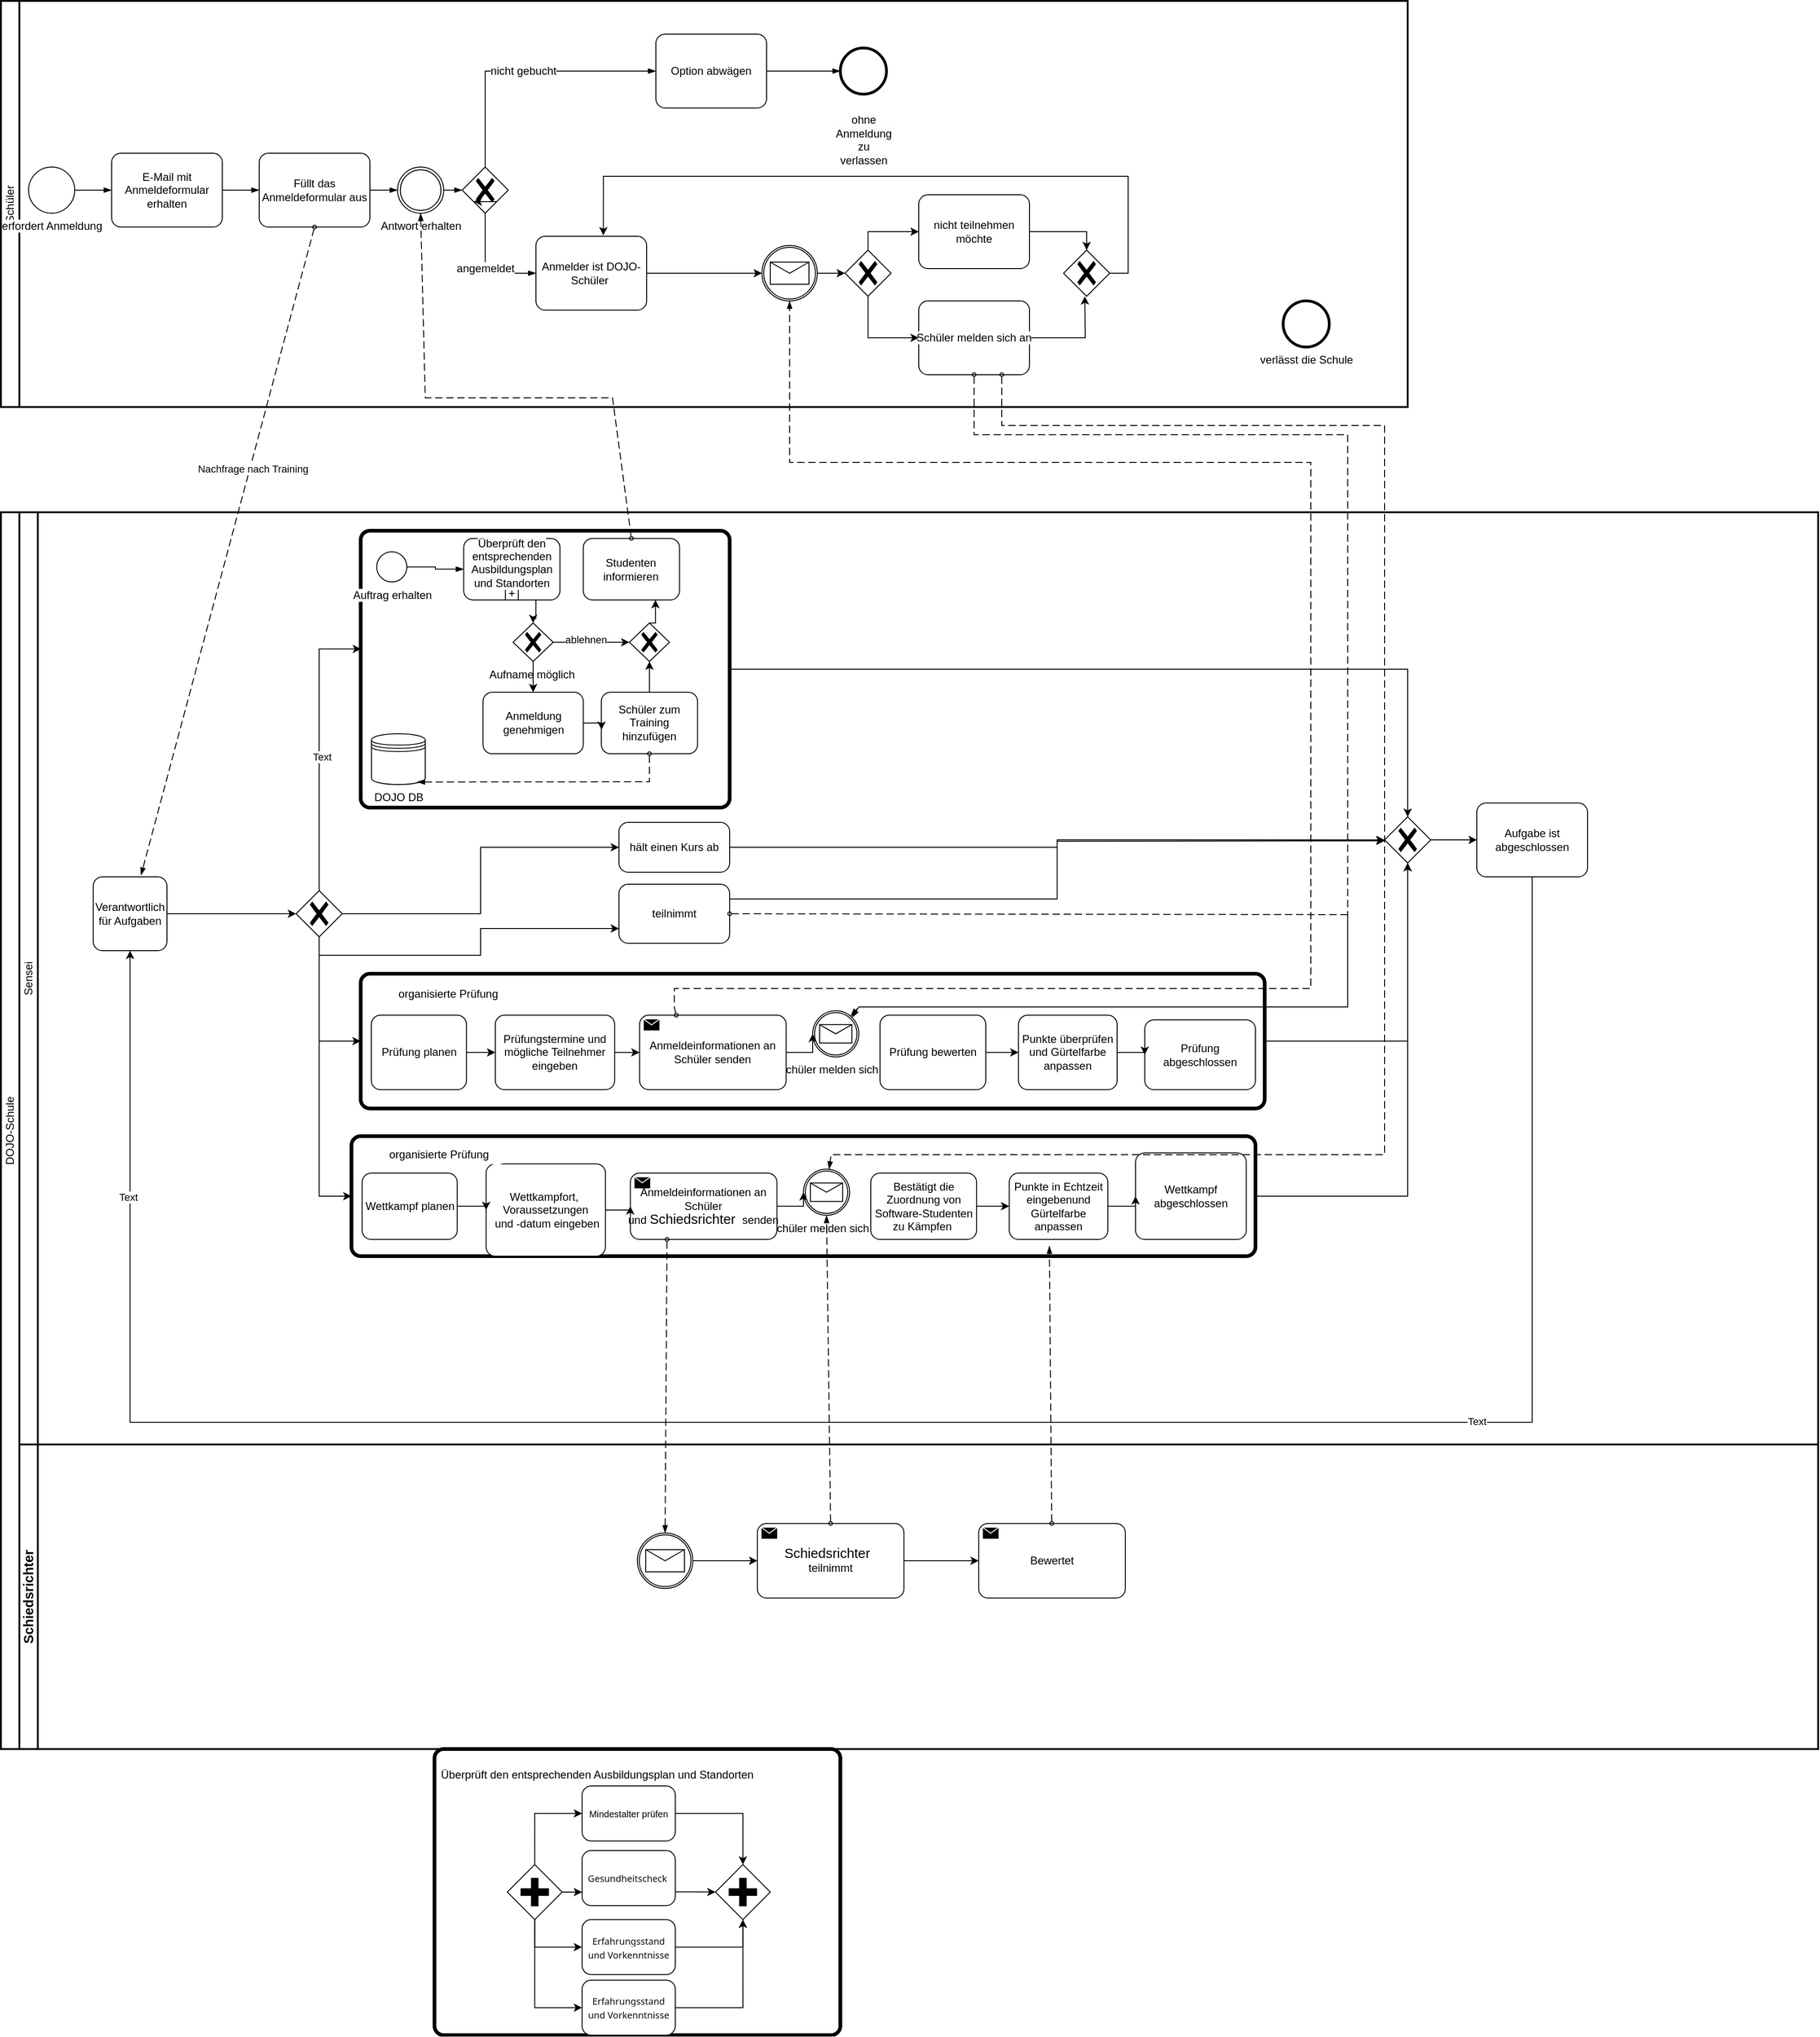 <mxfile version="24.4.3" type="github">
  <diagram name="Seite-1" id="e3gTe7wbns6cE2BKe8TQ">
    <mxGraphModel dx="2470" dy="765" grid="1" gridSize="10" guides="1" tooltips="1" connect="1" arrows="1" fold="1" page="1" pageScale="1" pageWidth="827" pageHeight="1169" math="0" shadow="0">
      <root>
        <mxCell id="0" />
        <mxCell id="1" parent="0" />
        <mxCell id="qcsIHLgInA1QgSfUokJL-1" value="Schüler" style="swimlane;html=1;startSize=20;fontStyle=0;collapsible=0;horizontal=0;swimlaneLine=1;swimlaneFillColor=#ffffff;strokeWidth=2;whiteSpace=wrap;" parent="1" vertex="1">
          <mxGeometry x="-380" y="140" width="1525" height="440" as="geometry" />
        </mxCell>
        <mxCell id="qcsIHLgInA1QgSfUokJL-4" value="erfordert Anmeldung" style="points=[[0.145,0.145,0],[0.5,0,0],[0.855,0.145,0],[1,0.5,0],[0.855,0.855,0],[0.5,1,0],[0.145,0.855,0],[0,0.5,0]];shape=mxgraph.bpmn.event;html=1;verticalLabelPosition=bottom;labelBackgroundColor=#ffffff;verticalAlign=top;align=center;perimeter=ellipsePerimeter;outlineConnect=0;aspect=fixed;outline=standard;symbol=general;" parent="qcsIHLgInA1QgSfUokJL-1" vertex="1">
          <mxGeometry x="30" y="180" width="50" height="50" as="geometry" />
        </mxCell>
        <mxCell id="qcsIHLgInA1QgSfUokJL-7" value="Füllt das Anmeldeformular aus" style="points=[[0.25,0,0],[0.5,0,0],[0.75,0,0],[1,0.25,0],[1,0.5,0],[1,0.75,0],[0.75,1,0],[0.5,1,0],[0.25,1,0],[0,0.75,0],[0,0.5,0],[0,0.25,0]];shape=mxgraph.bpmn.task;whiteSpace=wrap;rectStyle=rounded;size=10;html=1;container=1;expand=0;collapsible=0;taskMarker=abstract;" parent="qcsIHLgInA1QgSfUokJL-1" vertex="1">
          <mxGeometry x="280" y="165" width="120" height="80" as="geometry" />
        </mxCell>
        <mxCell id="qcsIHLgInA1QgSfUokJL-8" value="" style="edgeStyle=elbowEdgeStyle;fontSize=12;html=1;endArrow=blockThin;endFill=1;rounded=0;exitX=1;exitY=0.5;exitDx=0;exitDy=0;exitPerimeter=0;entryX=0;entryY=0.5;entryDx=0;entryDy=0;entryPerimeter=0;" parent="qcsIHLgInA1QgSfUokJL-1" source="At_IgEc15yCGYcTw2sl6-1" target="qcsIHLgInA1QgSfUokJL-7" edge="1">
          <mxGeometry width="160" relative="1" as="geometry">
            <mxPoint x="90" y="111" as="sourcePoint" />
            <mxPoint x="180" y="56" as="targetPoint" />
          </mxGeometry>
        </mxCell>
        <mxCell id="qcsIHLgInA1QgSfUokJL-10" value="Antwort erhalten" style="points=[[0.145,0.145,0],[0.5,0,0],[0.855,0.145,0],[1,0.5,0],[0.855,0.855,0],[0.5,1,0],[0.145,0.855,0],[0,0.5,0]];shape=mxgraph.bpmn.event;html=1;verticalLabelPosition=bottom;labelBackgroundColor=#ffffff;verticalAlign=top;align=center;perimeter=ellipsePerimeter;outlineConnect=0;aspect=fixed;outline=throwing;symbol=general;" parent="qcsIHLgInA1QgSfUokJL-1" vertex="1">
          <mxGeometry x="430" y="180" width="50" height="50" as="geometry" />
        </mxCell>
        <mxCell id="qcsIHLgInA1QgSfUokJL-11" value="" style="edgeStyle=elbowEdgeStyle;fontSize=12;html=1;endArrow=blockThin;endFill=1;rounded=0;exitX=1;exitY=0.5;exitDx=0;exitDy=0;exitPerimeter=0;entryX=0;entryY=0.5;entryDx=0;entryDy=0;entryPerimeter=0;" parent="qcsIHLgInA1QgSfUokJL-1" source="qcsIHLgInA1QgSfUokJL-7" target="qcsIHLgInA1QgSfUokJL-10" edge="1">
          <mxGeometry width="160" relative="1" as="geometry">
            <mxPoint x="334" y="144.5" as="sourcePoint" />
            <mxPoint x="390" y="56" as="targetPoint" />
          </mxGeometry>
        </mxCell>
        <mxCell id="qcsIHLgInA1QgSfUokJL-12" value="" style="points=[[0.25,0.25,0],[0.5,0,0],[0.75,0.25,0],[1,0.5,0],[0.75,0.75,0],[0.5,1,0],[0.25,0.75,0],[0,0.5,0]];shape=mxgraph.bpmn.gateway2;html=1;verticalLabelPosition=bottom;labelBackgroundColor=#ffffff;verticalAlign=top;align=center;perimeter=rhombusPerimeter;outlineConnect=0;outline=none;symbol=none;gwType=exclusive;" parent="qcsIHLgInA1QgSfUokJL-1" vertex="1">
          <mxGeometry x="500" y="180" width="50" height="50" as="geometry" />
        </mxCell>
        <mxCell id="qcsIHLgInA1QgSfUokJL-13" value="Anmelder ist DOJO- Schüler&amp;nbsp;" style="points=[[0.25,0,0],[0.5,0,0],[0.75,0,0],[1,0.25,0],[1,0.5,0],[1,0.75,0],[0.75,1,0],[0.5,1,0],[0.25,1,0],[0,0.75,0],[0,0.5,0],[0,0.25,0]];shape=mxgraph.bpmn.task;whiteSpace=wrap;rectStyle=rounded;size=10;html=1;container=1;expand=0;collapsible=0;taskMarker=abstract;" parent="qcsIHLgInA1QgSfUokJL-1" vertex="1">
          <mxGeometry x="580" y="255" width="120" height="80" as="geometry" />
        </mxCell>
        <mxCell id="qcsIHLgInA1QgSfUokJL-15" value="" style="edgeStyle=elbowEdgeStyle;fontSize=12;html=1;endArrow=blockThin;endFill=1;rounded=0;exitX=1;exitY=0.5;exitDx=0;exitDy=0;exitPerimeter=0;entryX=0;entryY=0.5;entryDx=0;entryDy=0;entryPerimeter=0;" parent="qcsIHLgInA1QgSfUokJL-1" source="qcsIHLgInA1QgSfUokJL-10" target="qcsIHLgInA1QgSfUokJL-12" edge="1">
          <mxGeometry width="160" relative="1" as="geometry">
            <mxPoint x="420" y="80" as="sourcePoint" />
            <mxPoint x="490" y="120" as="targetPoint" />
          </mxGeometry>
        </mxCell>
        <mxCell id="qcsIHLgInA1QgSfUokJL-28" value="angemeldet" style="edgeStyle=elbowEdgeStyle;fontSize=12;html=1;endArrow=blockThin;endFill=1;rounded=0;entryX=0;entryY=0.5;entryDx=0;entryDy=0;entryPerimeter=0;exitX=0.5;exitY=1;exitDx=0;exitDy=0;exitPerimeter=0;" parent="qcsIHLgInA1QgSfUokJL-1" source="qcsIHLgInA1QgSfUokJL-12" target="qcsIHLgInA1QgSfUokJL-13" edge="1">
          <mxGeometry width="160" relative="1" as="geometry">
            <mxPoint x="440" y="140" as="sourcePoint" />
            <mxPoint x="530" y="76" as="targetPoint" />
            <Array as="points">
              <mxPoint x="525" y="275" />
            </Array>
          </mxGeometry>
        </mxCell>
        <mxCell id="qcsIHLgInA1QgSfUokJL-29" style="edgeStyle=orthogonalEdgeStyle;rounded=0;orthogonalLoop=1;jettySize=auto;html=1;exitX=0.75;exitY=0.75;exitDx=0;exitDy=0;exitPerimeter=0;entryX=0.25;entryY=0.75;entryDx=0;entryDy=0;entryPerimeter=0;" parent="qcsIHLgInA1QgSfUokJL-1" source="qcsIHLgInA1QgSfUokJL-12" target="qcsIHLgInA1QgSfUokJL-12" edge="1">
          <mxGeometry relative="1" as="geometry" />
        </mxCell>
        <mxCell id="qcsIHLgInA1QgSfUokJL-30" value="&#xa;&lt;span style=&quot;color: rgb(0, 0, 0); font-family: Helvetica; font-size: 12px; font-style: normal; font-variant-ligatures: normal; font-variant-caps: normal; font-weight: 400; letter-spacing: normal; orphans: 2; text-align: center; text-indent: 0px; text-transform: none; widows: 2; word-spacing: 0px; -webkit-text-stroke-width: 0px; white-space: normal; background-color: rgb(251, 251, 251); text-decoration-thickness: initial; text-decoration-style: initial; text-decoration-color: initial; display: inline !important; float: none;&quot;&gt;ohne Anmeldung zu verlassen&lt;/span&gt;&#xa;&#xa;" style="points=[[0.145,0.145,0],[0.5,0,0],[0.855,0.145,0],[1,0.5,0],[0.855,0.855,0],[0.5,1,0],[0.145,0.855,0],[0,0.5,0]];shape=mxgraph.bpmn.event;html=1;verticalLabelPosition=bottom;labelBackgroundColor=#ffffff;verticalAlign=top;align=center;perimeter=ellipsePerimeter;outlineConnect=0;aspect=fixed;outline=end;symbol=terminate2;" parent="qcsIHLgInA1QgSfUokJL-1" vertex="1">
          <mxGeometry x="910" y="51" width="50" height="50" as="geometry" />
        </mxCell>
        <mxCell id="qcsIHLgInA1QgSfUokJL-32" value="verlässt die Schule" style="points=[[0.145,0.145,0],[0.5,0,0],[0.855,0.145,0],[1,0.5,0],[0.855,0.855,0],[0.5,1,0],[0.145,0.855,0],[0,0.5,0]];shape=mxgraph.bpmn.event;html=1;verticalLabelPosition=bottom;labelBackgroundColor=#ffffff;verticalAlign=top;align=center;perimeter=ellipsePerimeter;outlineConnect=0;aspect=fixed;outline=end;symbol=terminate2;" parent="qcsIHLgInA1QgSfUokJL-1" vertex="1">
          <mxGeometry x="1390" y="325" width="50" height="50" as="geometry" />
        </mxCell>
        <mxCell id="qcsIHLgInA1QgSfUokJL-14" value="Option abwägen" style="points=[[0.25,0,0],[0.5,0,0],[0.75,0,0],[1,0.25,0],[1,0.5,0],[1,0.75,0],[0.75,1,0],[0.5,1,0],[0.25,1,0],[0,0.75,0],[0,0.5,0],[0,0.25,0]];shape=mxgraph.bpmn.task;whiteSpace=wrap;rectStyle=rounded;size=10;html=1;container=1;expand=0;collapsible=0;taskMarker=abstract;" parent="qcsIHLgInA1QgSfUokJL-1" vertex="1">
          <mxGeometry x="710" y="36" width="120" height="80" as="geometry" />
        </mxCell>
        <mxCell id="qcsIHLgInA1QgSfUokJL-27" value="nicht gebucht" style="edgeStyle=elbowEdgeStyle;fontSize=12;html=1;endArrow=blockThin;endFill=1;rounded=0;exitX=0.5;exitY=0;exitDx=0;exitDy=0;exitPerimeter=0;entryX=0;entryY=0.5;entryDx=0;entryDy=0;entryPerimeter=0;" parent="qcsIHLgInA1QgSfUokJL-1" source="qcsIHLgInA1QgSfUokJL-12" target="qcsIHLgInA1QgSfUokJL-14" edge="1">
          <mxGeometry width="160" relative="1" as="geometry">
            <mxPoint x="480" y="166" as="sourcePoint" />
            <mxPoint x="540" y="166" as="targetPoint" />
            <Array as="points">
              <mxPoint x="525" y="120" />
            </Array>
          </mxGeometry>
        </mxCell>
        <mxCell id="qcsIHLgInA1QgSfUokJL-31" value="" style="edgeStyle=elbowEdgeStyle;fontSize=12;html=1;endArrow=blockThin;endFill=1;rounded=0;exitX=1;exitY=0.5;exitDx=0;exitDy=0;exitPerimeter=0;entryX=0;entryY=0.5;entryDx=0;entryDy=0;entryPerimeter=0;" parent="qcsIHLgInA1QgSfUokJL-1" source="qcsIHLgInA1QgSfUokJL-14" target="qcsIHLgInA1QgSfUokJL-30" edge="1">
          <mxGeometry width="160" relative="1" as="geometry">
            <mxPoint x="320" y="200" as="sourcePoint" />
            <mxPoint x="870" y="76" as="targetPoint" />
            <Array as="points" />
          </mxGeometry>
        </mxCell>
        <mxCell id="At_IgEc15yCGYcTw2sl6-2" value="" style="edgeStyle=elbowEdgeStyle;fontSize=12;html=1;endArrow=blockThin;endFill=1;rounded=0;exitX=1;exitY=0.5;exitDx=0;exitDy=0;exitPerimeter=0;entryX=0;entryY=0.5;entryDx=0;entryDy=0;entryPerimeter=0;" edge="1" parent="qcsIHLgInA1QgSfUokJL-1" source="qcsIHLgInA1QgSfUokJL-4" target="At_IgEc15yCGYcTw2sl6-1">
          <mxGeometry width="160" relative="1" as="geometry">
            <mxPoint x="120" y="385" as="sourcePoint" />
            <mxPoint x="320" y="385" as="targetPoint" />
          </mxGeometry>
        </mxCell>
        <mxCell id="At_IgEc15yCGYcTw2sl6-1" value="E-Mail mit Anmeldeformular erhalten" style="points=[[0.25,0,0],[0.5,0,0],[0.75,0,0],[1,0.25,0],[1,0.5,0],[1,0.75,0],[0.75,1,0],[0.5,1,0],[0.25,1,0],[0,0.75,0],[0,0.5,0],[0,0.25,0]];shape=mxgraph.bpmn.task;whiteSpace=wrap;rectStyle=rounded;size=10;html=1;container=1;expand=0;collapsible=0;taskMarker=abstract;" vertex="1" parent="qcsIHLgInA1QgSfUokJL-1">
          <mxGeometry x="120" y="165" width="120" height="80" as="geometry" />
        </mxCell>
        <mxCell id="At_IgEc15yCGYcTw2sl6-193" style="edgeStyle=orthogonalEdgeStyle;rounded=0;orthogonalLoop=1;jettySize=auto;html=1;exitX=1;exitY=0.5;exitDx=0;exitDy=0;exitPerimeter=0;entryX=0;entryY=0.5;entryDx=0;entryDy=0;entryPerimeter=0;" edge="1" parent="qcsIHLgInA1QgSfUokJL-1" source="qcsIHLgInA1QgSfUokJL-13" target="At_IgEc15yCGYcTw2sl6-194">
          <mxGeometry relative="1" as="geometry">
            <mxPoint x="815" y="295" as="targetPoint" />
          </mxGeometry>
        </mxCell>
        <mxCell id="At_IgEc15yCGYcTw2sl6-194" value="" style="points=[[0.145,0.145,0],[0.5,0,0],[0.855,0.145,0],[1,0.5,0],[0.855,0.855,0],[0.5,1,0],[0.145,0.855,0],[0,0.5,0]];shape=mxgraph.bpmn.event;html=1;verticalLabelPosition=bottom;labelBackgroundColor=#ffffff;verticalAlign=top;align=center;perimeter=ellipsePerimeter;outlineConnect=0;aspect=fixed;outline=catching;symbol=message;" vertex="1" parent="qcsIHLgInA1QgSfUokJL-1">
          <mxGeometry x="825" y="265" width="60" height="60" as="geometry" />
        </mxCell>
        <mxCell id="At_IgEc15yCGYcTw2sl6-195" value="" style="points=[[0.25,0.25,0],[0.5,0,0],[0.75,0.25,0],[1,0.5,0],[0.75,0.75,0],[0.5,1,0],[0.25,0.75,0],[0,0.5,0]];shape=mxgraph.bpmn.gateway2;html=1;verticalLabelPosition=bottom;labelBackgroundColor=#ffffff;verticalAlign=top;align=center;perimeter=rhombusPerimeter;outlineConnect=0;outline=none;symbol=none;gwType=exclusive;" vertex="1" parent="qcsIHLgInA1QgSfUokJL-1">
          <mxGeometry x="915" y="270" width="50" height="50" as="geometry" />
        </mxCell>
        <mxCell id="At_IgEc15yCGYcTw2sl6-196" style="edgeStyle=orthogonalEdgeStyle;rounded=0;orthogonalLoop=1;jettySize=auto;html=1;exitX=1;exitY=0.5;exitDx=0;exitDy=0;exitPerimeter=0;entryX=0;entryY=0.5;entryDx=0;entryDy=0;entryPerimeter=0;" edge="1" parent="qcsIHLgInA1QgSfUokJL-1" source="At_IgEc15yCGYcTw2sl6-194" target="At_IgEc15yCGYcTw2sl6-195">
          <mxGeometry relative="1" as="geometry" />
        </mxCell>
        <mxCell id="At_IgEc15yCGYcTw2sl6-203" style="edgeStyle=orthogonalEdgeStyle;rounded=0;orthogonalLoop=1;jettySize=auto;html=1;exitX=1;exitY=0.5;exitDx=0;exitDy=0;exitPerimeter=0;" edge="1" parent="qcsIHLgInA1QgSfUokJL-1" source="At_IgEc15yCGYcTw2sl6-197">
          <mxGeometry relative="1" as="geometry">
            <mxPoint x="1175" y="320" as="targetPoint" />
          </mxGeometry>
        </mxCell>
        <mxCell id="At_IgEc15yCGYcTw2sl6-197" value="&lt;span style=&quot;text-wrap: nowrap; background-color: rgb(255, 255, 255);&quot;&gt;Schüler melden sich an&lt;/span&gt;" style="points=[[0.25,0,0],[0.5,0,0],[0.75,0,0],[1,0.25,0],[1,0.5,0],[1,0.75,0],[0.75,1,0],[0.5,1,0],[0.25,1,0],[0,0.75,0],[0,0.5,0],[0,0.25,0]];shape=mxgraph.bpmn.task;whiteSpace=wrap;rectStyle=rounded;size=10;html=1;container=1;expand=0;collapsible=0;taskMarker=abstract;" vertex="1" parent="qcsIHLgInA1QgSfUokJL-1">
          <mxGeometry x="995" y="325" width="120" height="80" as="geometry" />
        </mxCell>
        <mxCell id="At_IgEc15yCGYcTw2sl6-198" style="edgeStyle=orthogonalEdgeStyle;rounded=0;orthogonalLoop=1;jettySize=auto;html=1;exitX=0.5;exitY=1;exitDx=0;exitDy=0;exitPerimeter=0;entryX=0;entryY=0.5;entryDx=0;entryDy=0;entryPerimeter=0;" edge="1" parent="qcsIHLgInA1QgSfUokJL-1" source="At_IgEc15yCGYcTw2sl6-195" target="At_IgEc15yCGYcTw2sl6-197">
          <mxGeometry relative="1" as="geometry" />
        </mxCell>
        <mxCell id="At_IgEc15yCGYcTw2sl6-200" value="nicht teilnehmen möchte" style="points=[[0.25,0,0],[0.5,0,0],[0.75,0,0],[1,0.25,0],[1,0.5,0],[1,0.75,0],[0.75,1,0],[0.5,1,0],[0.25,1,0],[0,0.75,0],[0,0.5,0],[0,0.25,0]];shape=mxgraph.bpmn.task;whiteSpace=wrap;rectStyle=rounded;size=10;html=1;container=1;expand=0;collapsible=0;taskMarker=abstract;" vertex="1" parent="qcsIHLgInA1QgSfUokJL-1">
          <mxGeometry x="994.999" y="210.004" width="120" height="80" as="geometry" />
        </mxCell>
        <mxCell id="At_IgEc15yCGYcTw2sl6-199" style="edgeStyle=orthogonalEdgeStyle;rounded=0;orthogonalLoop=1;jettySize=auto;html=1;exitX=0.5;exitY=0;exitDx=0;exitDy=0;exitPerimeter=0;" edge="1" parent="qcsIHLgInA1QgSfUokJL-1" source="At_IgEc15yCGYcTw2sl6-195" target="At_IgEc15yCGYcTw2sl6-200">
          <mxGeometry relative="1" as="geometry">
            <mxPoint x="940.429" y="269.714" as="targetPoint" />
          </mxGeometry>
        </mxCell>
        <mxCell id="At_IgEc15yCGYcTw2sl6-201" value="" style="points=[[0.25,0.25,0],[0.5,0,0],[0.75,0.25,0],[1,0.5,0],[0.75,0.75,0],[0.5,1,0],[0.25,0.75,0],[0,0.5,0]];shape=mxgraph.bpmn.gateway2;html=1;verticalLabelPosition=bottom;labelBackgroundColor=#ffffff;verticalAlign=top;align=center;perimeter=rhombusPerimeter;outlineConnect=0;outline=none;symbol=none;gwType=exclusive;" vertex="1" parent="qcsIHLgInA1QgSfUokJL-1">
          <mxGeometry x="1152" y="270" width="50" height="50" as="geometry" />
        </mxCell>
        <mxCell id="At_IgEc15yCGYcTw2sl6-202" style="edgeStyle=orthogonalEdgeStyle;rounded=0;orthogonalLoop=1;jettySize=auto;html=1;exitX=1;exitY=0.5;exitDx=0;exitDy=0;exitPerimeter=0;entryX=0.5;entryY=0;entryDx=0;entryDy=0;entryPerimeter=0;" edge="1" parent="qcsIHLgInA1QgSfUokJL-1" source="At_IgEc15yCGYcTw2sl6-200" target="At_IgEc15yCGYcTw2sl6-201">
          <mxGeometry relative="1" as="geometry" />
        </mxCell>
        <mxCell id="At_IgEc15yCGYcTw2sl6-204" style="edgeStyle=orthogonalEdgeStyle;rounded=0;orthogonalLoop=1;jettySize=auto;html=1;exitX=1;exitY=0.5;exitDx=0;exitDy=0;exitPerimeter=0;entryX=0.609;entryY=-0.013;entryDx=0;entryDy=0;entryPerimeter=0;" edge="1" parent="qcsIHLgInA1QgSfUokJL-1" source="At_IgEc15yCGYcTw2sl6-201" target="qcsIHLgInA1QgSfUokJL-13">
          <mxGeometry relative="1" as="geometry">
            <Array as="points">
              <mxPoint x="1222" y="295" />
              <mxPoint x="1222" y="190" />
              <mxPoint x="653" y="190" />
            </Array>
          </mxGeometry>
        </mxCell>
        <mxCell id="qcsIHLgInA1QgSfUokJL-2" value="DOJO-Schule" style="swimlane;html=1;startSize=20;fontStyle=0;collapsible=0;horizontal=0;swimlaneLine=1;swimlaneFillColor=#ffffff;strokeWidth=2;whiteSpace=wrap;" parent="1" vertex="1">
          <mxGeometry x="-380" y="694" width="1970" height="1340" as="geometry" />
        </mxCell>
        <mxCell id="At_IgEc15yCGYcTw2sl6-47" value="Sensei" style="swimlane;html=1;startSize=20;fontStyle=0;collapsible=0;horizontal=0;swimlaneLine=1;swimlaneFillColor=#ffffff;strokeWidth=2;whiteSpace=wrap;" vertex="1" parent="qcsIHLgInA1QgSfUokJL-2">
          <mxGeometry x="20" width="1950" height="1010" as="geometry" />
        </mxCell>
        <mxCell id="At_IgEc15yCGYcTw2sl6-48" value="" style="swimlane;html=1;startSize=20;fontStyle=0;collapsible=0;horizontal=0;swimlaneLine=0;fillColor=none;whiteSpace=wrap;" vertex="1" parent="At_IgEc15yCGYcTw2sl6-47">
          <mxGeometry x="20" width="1930" height="1010" as="geometry" />
        </mxCell>
        <mxCell id="At_IgEc15yCGYcTw2sl6-117" value="" style="points=[[0.25,0,0],[0.5,0,0],[0.75,0,0],[1,0.25,0],[1,0.5,0],[1,0.75,0],[0.75,1,0],[0.5,1,0],[0.25,1,0],[0,0.75,0],[0,0.5,0],[0,0.25,0]];shape=mxgraph.bpmn.task;whiteSpace=wrap;rectStyle=rounded;size=10;html=1;container=1;expand=0;collapsible=0;bpmnShapeType=call;" vertex="1" parent="At_IgEc15yCGYcTw2sl6-48">
          <mxGeometry x="350" y="20" width="400" height="300" as="geometry" />
        </mxCell>
        <mxCell id="At_IgEc15yCGYcTw2sl6-119" value="Auftrag erhalten" style="points=[[0.145,0.145,0],[0.5,0,0],[0.855,0.145,0],[1,0.5,0],[0.855,0.855,0],[0.5,1,0],[0.145,0.855,0],[0,0.5,0]];shape=mxgraph.bpmn.event;html=1;verticalLabelPosition=bottom;labelBackgroundColor=#ffffff;verticalAlign=top;align=center;perimeter=ellipsePerimeter;outlineConnect=0;aspect=fixed;outline=standard;symbol=general;" vertex="1" parent="At_IgEc15yCGYcTw2sl6-117">
          <mxGeometry x="17.391" y="22.875" width="32.68" height="32.68" as="geometry" />
        </mxCell>
        <mxCell id="At_IgEc15yCGYcTw2sl6-120" style="edgeStyle=orthogonalEdgeStyle;rounded=0;orthogonalLoop=1;jettySize=auto;html=1;exitX=0.75;exitY=1;exitDx=0;exitDy=0;exitPerimeter=0;" edge="1" parent="At_IgEc15yCGYcTw2sl6-117" source="At_IgEc15yCGYcTw2sl6-63" target="At_IgEc15yCGYcTw2sl6-52">
          <mxGeometry relative="1" as="geometry" />
        </mxCell>
        <mxCell id="At_IgEc15yCGYcTw2sl6-63" value="&#xa;&lt;span style=&quot;color: rgb(0, 0, 0); font-family: Helvetica; font-size: 12px; font-style: normal; font-variant-ligatures: normal; font-variant-caps: normal; font-weight: 400; letter-spacing: normal; orphans: 2; text-align: center; text-indent: 0px; text-transform: none; widows: 2; word-spacing: 0px; -webkit-text-stroke-width: 0px; white-space: normal; background-color: rgb(251, 251, 251); text-decoration-thickness: initial; text-decoration-style: initial; text-decoration-color: initial; display: inline !important; float: none;&quot;&gt;Überprüft den entsprechenden Ausbildungsplan und Standorten&lt;/span&gt;&#xa;&#xa;" style="points=[[0.25,0,0],[0.5,0,0],[0.75,0,0],[1,0.25,0],[1,0.5,0],[1,0.75,0],[0.75,1,0],[0.5,1,0],[0.25,1,0],[0,0.75,0],[0,0.5,0],[0,0.25,0]];shape=mxgraph.bpmn.task;whiteSpace=wrap;rectStyle=rounded;size=10;html=1;container=1;expand=0;collapsible=0;taskMarker=abstract;isLoopSub=1;" vertex="1" parent="At_IgEc15yCGYcTw2sl6-117">
          <mxGeometry x="111.687" y="8.333" width="104.348" height="66.667" as="geometry" />
        </mxCell>
        <mxCell id="At_IgEc15yCGYcTw2sl6-51" value="" style="edgeStyle=elbowEdgeStyle;fontSize=12;html=1;endArrow=blockThin;endFill=1;rounded=0;entryX=0;entryY=0.5;entryDx=0;entryDy=0;entryPerimeter=0;" edge="1" parent="At_IgEc15yCGYcTw2sl6-117" source="At_IgEc15yCGYcTw2sl6-119" target="At_IgEc15yCGYcTw2sl6-63">
          <mxGeometry width="160" relative="1" as="geometry">
            <mxPoint x="65.538" y="129.163" as="sourcePoint" />
            <mxPoint x="-147.826" y="129.167" as="targetPoint" />
          </mxGeometry>
        </mxCell>
        <mxCell id="At_IgEc15yCGYcTw2sl6-52" value="Aufname möglich&amp;nbsp;" style="points=[[0.25,0.25,0],[0.5,0,0],[0.75,0.25,0],[1,0.5,0],[0.75,0.75,0],[0.5,1,0],[0.25,0.75,0],[0,0.5,0]];shape=mxgraph.bpmn.gateway2;html=1;verticalLabelPosition=bottom;labelBackgroundColor=#ffffff;verticalAlign=top;align=center;perimeter=rhombusPerimeter;outlineConnect=0;outline=none;symbol=none;gwType=exclusive;" vertex="1" parent="At_IgEc15yCGYcTw2sl6-117">
          <mxGeometry x="165.217" y="100" width="43.478" height="41.667" as="geometry" />
        </mxCell>
        <mxCell id="At_IgEc15yCGYcTw2sl6-55" value="" style="points=[[0.25,0.25,0],[0.5,0,0],[0.75,0.25,0],[1,0.5,0],[0.75,0.75,0],[0.5,1,0],[0.25,0.75,0],[0,0.5,0]];shape=mxgraph.bpmn.gateway2;html=1;verticalLabelPosition=bottom;labelBackgroundColor=#ffffff;verticalAlign=top;align=center;perimeter=rhombusPerimeter;outlineConnect=0;outline=none;symbol=none;gwType=exclusive;" vertex="1" parent="At_IgEc15yCGYcTw2sl6-117">
          <mxGeometry x="291.304" y="100" width="43.478" height="41.667" as="geometry" />
        </mxCell>
        <mxCell id="At_IgEc15yCGYcTw2sl6-56" style="edgeStyle=orthogonalEdgeStyle;rounded=0;orthogonalLoop=1;jettySize=auto;html=1;entryX=0;entryY=0.5;entryDx=0;entryDy=0;entryPerimeter=0;exitX=1;exitY=0.5;exitDx=0;exitDy=0;exitPerimeter=0;" edge="1" parent="At_IgEc15yCGYcTw2sl6-117" source="At_IgEc15yCGYcTw2sl6-52" target="At_IgEc15yCGYcTw2sl6-55">
          <mxGeometry relative="1" as="geometry">
            <mxPoint x="121.739" y="25" as="sourcePoint" />
            <mxPoint x="78.261" y="70.833" as="targetPoint" />
          </mxGeometry>
        </mxCell>
        <mxCell id="At_IgEc15yCGYcTw2sl6-57" value="ablehnen" style="edgeLabel;html=1;align=center;verticalAlign=middle;resizable=0;points=[];" vertex="1" connectable="0" parent="At_IgEc15yCGYcTw2sl6-56">
          <mxGeometry x="-0.145" y="3" relative="1" as="geometry">
            <mxPoint as="offset" />
          </mxGeometry>
        </mxCell>
        <mxCell id="At_IgEc15yCGYcTw2sl6-59" value="Schüler zum Training hinzufügen" style="points=[[0.25,0,0],[0.5,0,0],[0.75,0,0],[1,0.25,0],[1,0.5,0],[1,0.75,0],[0.75,1,0],[0.5,1,0],[0.25,1,0],[0,0.75,0],[0,0.5,0],[0,0.25,0]];shape=mxgraph.bpmn.task;whiteSpace=wrap;rectStyle=rounded;size=10;html=1;container=1;expand=0;collapsible=0;taskMarker=abstract;" vertex="1" parent="At_IgEc15yCGYcTw2sl6-117">
          <mxGeometry x="260.87" y="174.996" width="104.348" height="66.667" as="geometry" />
        </mxCell>
        <mxCell id="At_IgEc15yCGYcTw2sl6-61" style="edgeStyle=orthogonalEdgeStyle;rounded=0;orthogonalLoop=1;jettySize=auto;html=1;exitX=0.5;exitY=0;exitDx=0;exitDy=0;exitPerimeter=0;entryX=0.5;entryY=1;entryDx=0;entryDy=0;entryPerimeter=0;" edge="1" parent="At_IgEc15yCGYcTw2sl6-117" source="At_IgEc15yCGYcTw2sl6-59" target="At_IgEc15yCGYcTw2sl6-55">
          <mxGeometry relative="1" as="geometry" />
        </mxCell>
        <mxCell id="At_IgEc15yCGYcTw2sl6-54" value="Anmeldung genehmigen" style="points=[[0.25,0,0],[0.5,0,0],[0.75,0,0],[1,0.25,0],[1,0.5,0],[1,0.75,0],[0.75,1,0],[0.5,1,0],[0.25,1,0],[0,0.75,0],[0,0.5,0],[0,0.25,0]];shape=mxgraph.bpmn.task;whiteSpace=wrap;rectStyle=rounded;size=10;html=1;container=1;expand=0;collapsible=0;taskMarker=abstract;" vertex="1" parent="At_IgEc15yCGYcTw2sl6-117">
          <mxGeometry x="132.609" y="175" width="108.696" height="66.667" as="geometry" />
        </mxCell>
        <mxCell id="At_IgEc15yCGYcTw2sl6-121" style="edgeStyle=orthogonalEdgeStyle;rounded=0;orthogonalLoop=1;jettySize=auto;html=1;exitX=0.5;exitY=1;exitDx=0;exitDy=0;exitPerimeter=0;" edge="1" parent="At_IgEc15yCGYcTw2sl6-117" source="At_IgEc15yCGYcTw2sl6-52" target="At_IgEc15yCGYcTw2sl6-54">
          <mxGeometry relative="1" as="geometry" />
        </mxCell>
        <mxCell id="At_IgEc15yCGYcTw2sl6-122" style="edgeStyle=orthogonalEdgeStyle;rounded=0;orthogonalLoop=1;jettySize=auto;html=1;exitX=1;exitY=0.5;exitDx=0;exitDy=0;exitPerimeter=0;entryX=0.002;entryY=0.61;entryDx=0;entryDy=0;entryPerimeter=0;" edge="1" parent="At_IgEc15yCGYcTw2sl6-117" source="At_IgEc15yCGYcTw2sl6-54" target="At_IgEc15yCGYcTw2sl6-59">
          <mxGeometry relative="1" as="geometry" />
        </mxCell>
        <mxCell id="At_IgEc15yCGYcTw2sl6-53" value="Studenten informieren" style="points=[[0.25,0,0],[0.5,0,0],[0.75,0,0],[1,0.25,0],[1,0.5,0],[1,0.75,0],[0.75,1,0],[0.5,1,0],[0.25,1,0],[0,0.75,0],[0,0.5,0],[0,0.25,0]];shape=mxgraph.bpmn.task;whiteSpace=wrap;rectStyle=rounded;size=10;html=1;container=1;expand=0;collapsible=0;taskMarker=abstract;" vertex="1" parent="At_IgEc15yCGYcTw2sl6-117">
          <mxGeometry x="241.304" y="8.333" width="104.348" height="66.667" as="geometry" />
        </mxCell>
        <mxCell id="At_IgEc15yCGYcTw2sl6-124" style="edgeStyle=orthogonalEdgeStyle;rounded=0;orthogonalLoop=1;jettySize=auto;html=1;exitX=0.5;exitY=0;exitDx=0;exitDy=0;exitPerimeter=0;entryX=0.75;entryY=1;entryDx=0;entryDy=0;entryPerimeter=0;" edge="1" parent="At_IgEc15yCGYcTw2sl6-117" source="At_IgEc15yCGYcTw2sl6-55" target="At_IgEc15yCGYcTw2sl6-53">
          <mxGeometry relative="1" as="geometry" />
        </mxCell>
        <mxCell id="At_IgEc15yCGYcTw2sl6-152" value="DOJO DB" style="shape=datastore;html=1;labelPosition=center;verticalLabelPosition=bottom;align=center;verticalAlign=top;" vertex="1" parent="At_IgEc15yCGYcTw2sl6-117">
          <mxGeometry x="11.69" y="220" width="58.31" height="55" as="geometry" />
        </mxCell>
        <mxCell id="At_IgEc15yCGYcTw2sl6-154" value="" style="dashed=1;dashPattern=8 4;endArrow=blockThin;endFill=1;startArrow=oval;startFill=0;endSize=6;startSize=4;html=1;rounded=0;exitX=0.5;exitY=1;exitDx=0;exitDy=0;exitPerimeter=0;entryX=0.85;entryY=0.95;entryDx=0;entryDy=0;entryPerimeter=0;" edge="1" parent="At_IgEc15yCGYcTw2sl6-117" source="At_IgEc15yCGYcTw2sl6-59" target="At_IgEc15yCGYcTw2sl6-152">
          <mxGeometry width="160" relative="1" as="geometry">
            <mxPoint x="110" y="360" as="sourcePoint" />
            <mxPoint x="270" y="360" as="targetPoint" />
            <Array as="points">
              <mxPoint x="313" y="272" />
            </Array>
          </mxGeometry>
        </mxCell>
        <mxCell id="At_IgEc15yCGYcTw2sl6-111" value="Verantwortlich für Aufgaben" style="points=[[0.25,0,0],[0.5,0,0],[0.75,0,0],[1,0.25,0],[1,0.5,0],[1,0.75,0],[0.75,1,0],[0.5,1,0],[0.25,1,0],[0,0.75,0],[0,0.5,0],[0,0.25,0]];shape=mxgraph.bpmn.task;whiteSpace=wrap;rectStyle=rounded;size=10;html=1;container=1;expand=0;collapsible=0;taskMarker=abstract;" vertex="1" parent="At_IgEc15yCGYcTw2sl6-48">
          <mxGeometry x="60" y="395" width="80" height="80" as="geometry" />
        </mxCell>
        <mxCell id="At_IgEc15yCGYcTw2sl6-113" value="" style="points=[[0.25,0.25,0],[0.5,0,0],[0.75,0.25,0],[1,0.5,0],[0.75,0.75,0],[0.5,1,0],[0.25,0.75,0],[0,0.5,0]];shape=mxgraph.bpmn.gateway2;html=1;verticalLabelPosition=bottom;labelBackgroundColor=#ffffff;verticalAlign=top;align=center;perimeter=rhombusPerimeter;outlineConnect=0;outline=none;symbol=none;gwType=exclusive;" vertex="1" parent="At_IgEc15yCGYcTw2sl6-48">
          <mxGeometry x="280" y="410" width="50" height="50" as="geometry" />
        </mxCell>
        <mxCell id="At_IgEc15yCGYcTw2sl6-114" style="edgeStyle=orthogonalEdgeStyle;rounded=0;orthogonalLoop=1;jettySize=auto;html=1;exitX=0.5;exitY=0;exitDx=0;exitDy=0;exitPerimeter=0;entryX=0.001;entryY=0.427;entryDx=0;entryDy=0;entryPerimeter=0;" edge="1" parent="At_IgEc15yCGYcTw2sl6-48" source="At_IgEc15yCGYcTw2sl6-113" target="At_IgEc15yCGYcTw2sl6-117">
          <mxGeometry relative="1" as="geometry">
            <mxPoint x="380.98" y="164.29" as="targetPoint" />
          </mxGeometry>
        </mxCell>
        <mxCell id="At_IgEc15yCGYcTw2sl6-118" value="Text" style="edgeLabel;html=1;align=center;verticalAlign=middle;resizable=0;points=[];" vertex="1" connectable="0" parent="At_IgEc15yCGYcTw2sl6-114">
          <mxGeometry x="-0.057" y="-3" relative="1" as="geometry">
            <mxPoint as="offset" />
          </mxGeometry>
        </mxCell>
        <mxCell id="At_IgEc15yCGYcTw2sl6-304" style="edgeStyle=orthogonalEdgeStyle;rounded=0;orthogonalLoop=1;jettySize=auto;html=1;exitX=1;exitY=0.5;exitDx=0;exitDy=0;exitPerimeter=0;" edge="1" parent="At_IgEc15yCGYcTw2sl6-48" source="At_IgEc15yCGYcTw2sl6-127">
          <mxGeometry relative="1" as="geometry">
            <mxPoint x="1460" y="356" as="targetPoint" />
          </mxGeometry>
        </mxCell>
        <mxCell id="At_IgEc15yCGYcTw2sl6-127" value="hält einen Kurs ab" style="points=[[0.25,0,0],[0.5,0,0],[0.75,0,0],[1,0.25,0],[1,0.5,0],[1,0.75,0],[0.75,1,0],[0.5,1,0],[0.25,1,0],[0,0.75,0],[0,0.5,0],[0,0.25,0]];shape=mxgraph.bpmn.task;whiteSpace=wrap;rectStyle=rounded;size=10;html=1;container=1;expand=0;collapsible=0;taskMarker=abstract;" vertex="1" parent="At_IgEc15yCGYcTw2sl6-48">
          <mxGeometry x="630" y="336" width="120" height="54" as="geometry" />
        </mxCell>
        <mxCell id="At_IgEc15yCGYcTw2sl6-130" style="edgeStyle=orthogonalEdgeStyle;rounded=0;orthogonalLoop=1;jettySize=auto;html=1;exitX=1;exitY=0.5;exitDx=0;exitDy=0;exitPerimeter=0;entryX=0;entryY=0.5;entryDx=0;entryDy=0;entryPerimeter=0;" edge="1" parent="At_IgEc15yCGYcTw2sl6-48" source="At_IgEc15yCGYcTw2sl6-113" target="At_IgEc15yCGYcTw2sl6-127">
          <mxGeometry relative="1" as="geometry" />
        </mxCell>
        <mxCell id="At_IgEc15yCGYcTw2sl6-133" style="edgeStyle=orthogonalEdgeStyle;rounded=0;orthogonalLoop=1;jettySize=auto;html=1;exitX=0.5;exitY=1;exitDx=0;exitDy=0;exitPerimeter=0;entryX=0;entryY=0.75;entryDx=0;entryDy=0;entryPerimeter=0;" edge="1" parent="At_IgEc15yCGYcTw2sl6-48" source="At_IgEc15yCGYcTw2sl6-113" target="At_IgEc15yCGYcTw2sl6-147">
          <mxGeometry relative="1" as="geometry">
            <mxPoint x="370" y="515.0" as="targetPoint" />
          </mxGeometry>
        </mxCell>
        <mxCell id="At_IgEc15yCGYcTw2sl6-139" style="edgeStyle=orthogonalEdgeStyle;rounded=0;orthogonalLoop=1;jettySize=auto;html=1;exitX=0.5;exitY=1;exitDx=0;exitDy=0;exitPerimeter=0;entryX=0;entryY=0.5;entryDx=0;entryDy=0;entryPerimeter=0;" edge="1" parent="At_IgEc15yCGYcTw2sl6-48" source="At_IgEc15yCGYcTw2sl6-113" target="At_IgEc15yCGYcTw2sl6-156">
          <mxGeometry relative="1" as="geometry" />
        </mxCell>
        <mxCell id="At_IgEc15yCGYcTw2sl6-143" value="Aufgabe ist abgeschlossen" style="points=[[0.25,0,0],[0.5,0,0],[0.75,0,0],[1,0.25,0],[1,0.5,0],[1,0.75,0],[0.75,1,0],[0.5,1,0],[0.25,1,0],[0,0.75,0],[0,0.5,0],[0,0.25,0]];shape=mxgraph.bpmn.task;whiteSpace=wrap;rectStyle=rounded;size=10;html=1;container=1;expand=0;collapsible=0;taskMarker=abstract;" vertex="1" parent="At_IgEc15yCGYcTw2sl6-48">
          <mxGeometry x="1560" y="315" width="120" height="80" as="geometry" />
        </mxCell>
        <mxCell id="At_IgEc15yCGYcTw2sl6-145" style="edgeStyle=orthogonalEdgeStyle;rounded=0;orthogonalLoop=1;jettySize=auto;html=1;entryX=0.5;entryY=1;entryDx=0;entryDy=0;entryPerimeter=0;exitX=0.5;exitY=1;exitDx=0;exitDy=0;exitPerimeter=0;" edge="1" parent="At_IgEc15yCGYcTw2sl6-48" source="At_IgEc15yCGYcTw2sl6-143" target="At_IgEc15yCGYcTw2sl6-111">
          <mxGeometry relative="1" as="geometry">
            <mxPoint x="1460" y="460" as="sourcePoint" />
            <Array as="points">
              <mxPoint x="1620" y="986" />
              <mxPoint x="100" y="986" />
            </Array>
          </mxGeometry>
        </mxCell>
        <mxCell id="At_IgEc15yCGYcTw2sl6-146" value="Text" style="edgeLabel;html=1;align=center;verticalAlign=middle;resizable=0;points=[];" vertex="1" connectable="0" parent="At_IgEc15yCGYcTw2sl6-145">
          <mxGeometry x="-0.503" y="-1" relative="1" as="geometry">
            <mxPoint as="offset" />
          </mxGeometry>
        </mxCell>
        <mxCell id="At_IgEc15yCGYcTw2sl6-149" value="Text" style="edgeLabel;html=1;align=center;verticalAlign=middle;resizable=0;points=[];" vertex="1" connectable="0" parent="At_IgEc15yCGYcTw2sl6-145">
          <mxGeometry x="0.797" y="2" relative="1" as="geometry">
            <mxPoint y="1" as="offset" />
          </mxGeometry>
        </mxCell>
        <mxCell id="At_IgEc15yCGYcTw2sl6-303" style="edgeStyle=orthogonalEdgeStyle;rounded=0;orthogonalLoop=1;jettySize=auto;html=1;exitX=1;exitY=0.25;exitDx=0;exitDy=0;exitPerimeter=0;entryX=0;entryY=0.5;entryDx=0;entryDy=0;entryPerimeter=0;" edge="1" parent="At_IgEc15yCGYcTw2sl6-48" source="At_IgEc15yCGYcTw2sl6-147" target="At_IgEc15yCGYcTw2sl6-173">
          <mxGeometry relative="1" as="geometry">
            <mxPoint x="1450" y="356" as="targetPoint" />
          </mxGeometry>
        </mxCell>
        <mxCell id="At_IgEc15yCGYcTw2sl6-147" value="teilnimmt" style="points=[[0.25,0,0],[0.5,0,0],[0.75,0,0],[1,0.25,0],[1,0.5,0],[1,0.75,0],[0.75,1,0],[0.5,1,0],[0.25,1,0],[0,0.75,0],[0,0.5,0],[0,0.25,0]];shape=mxgraph.bpmn.task;whiteSpace=wrap;rectStyle=rounded;size=10;html=1;container=1;expand=0;collapsible=0;taskMarker=abstract;" vertex="1" parent="At_IgEc15yCGYcTw2sl6-48">
          <mxGeometry x="630" y="403" width="120" height="64" as="geometry" />
        </mxCell>
        <mxCell id="At_IgEc15yCGYcTw2sl6-148" style="edgeStyle=orthogonalEdgeStyle;rounded=0;orthogonalLoop=1;jettySize=auto;html=1;exitX=0.5;exitY=1;exitDx=0;exitDy=0;exitPerimeter=0;entryX=0;entryY=0.5;entryDx=0;entryDy=0;entryPerimeter=0;" edge="1" parent="At_IgEc15yCGYcTw2sl6-48" source="At_IgEc15yCGYcTw2sl6-113" target="At_IgEc15yCGYcTw2sl6-177">
          <mxGeometry relative="1" as="geometry">
            <mxPoint x="305" y="765" as="targetPoint" />
          </mxGeometry>
        </mxCell>
        <mxCell id="At_IgEc15yCGYcTw2sl6-150" style="edgeStyle=orthogonalEdgeStyle;rounded=0;orthogonalLoop=1;jettySize=auto;html=1;exitX=1;exitY=0.5;exitDx=0;exitDy=0;exitPerimeter=0;entryX=0;entryY=0.5;entryDx=0;entryDy=0;entryPerimeter=0;" edge="1" parent="At_IgEc15yCGYcTw2sl6-48" source="At_IgEc15yCGYcTw2sl6-111" target="At_IgEc15yCGYcTw2sl6-113">
          <mxGeometry relative="1" as="geometry" />
        </mxCell>
        <mxCell id="At_IgEc15yCGYcTw2sl6-156" value="" style="points=[[0.25,0,0],[0.5,0,0],[0.75,0,0],[1,0.25,0],[1,0.5,0],[1,0.75,0],[0.75,1,0],[0.5,1,0],[0.25,1,0],[0,0.75,0],[0,0.5,0],[0,0.25,0]];shape=mxgraph.bpmn.task;whiteSpace=wrap;rectStyle=rounded;size=10;html=1;container=1;expand=0;collapsible=0;bpmnShapeType=call;" vertex="1" parent="At_IgEc15yCGYcTw2sl6-48">
          <mxGeometry x="350" y="500" width="980" height="146" as="geometry" />
        </mxCell>
        <mxCell id="At_IgEc15yCGYcTw2sl6-157" value="Prüfung planen" style="points=[[0.25,0,0],[0.5,0,0],[0.75,0,0],[1,0.25,0],[1,0.5,0],[1,0.75,0],[0.75,1,0],[0.5,1,0],[0.25,1,0],[0,0.75,0],[0,0.5,0],[0,0.25,0]];shape=mxgraph.bpmn.task;whiteSpace=wrap;rectStyle=rounded;size=10;html=1;container=1;expand=0;collapsible=0;taskMarker=abstract;" vertex="1" parent="At_IgEc15yCGYcTw2sl6-156">
          <mxGeometry x="11.52" y="44.923" width="103.16" height="80.693" as="geometry" />
        </mxCell>
        <mxCell id="At_IgEc15yCGYcTw2sl6-160" value="Schüler melden sich an" style="points=[[0.145,0.145,0],[0.5,0,0],[0.855,0.145,0],[1,0.5,0],[0.855,0.855,0],[0.5,1,0],[0.145,0.855,0],[0,0.5,0]];shape=mxgraph.bpmn.event;html=1;verticalLabelPosition=bottom;labelBackgroundColor=#ffffff;verticalAlign=top;align=center;perimeter=ellipsePerimeter;outlineConnect=0;aspect=fixed;outline=catching;symbol=message;" vertex="1" parent="At_IgEc15yCGYcTw2sl6-156">
          <mxGeometry x="490.002" y="40.117" width="50" height="50" as="geometry" />
        </mxCell>
        <mxCell id="At_IgEc15yCGYcTw2sl6-161" value="Anmeldeinformationen an Schüler senden" style="points=[[0.25,0,0],[0.5,0,0],[0.75,0,0],[1,0.25,0],[1,0.5,0],[1,0.75,0],[0.75,1,0],[0.5,1,0],[0.25,1,0],[0,0.75,0],[0,0.5,0],[0,0.25,0]];shape=mxgraph.bpmn.task;whiteSpace=wrap;rectStyle=rounded;size=10;html=1;container=1;expand=0;collapsible=0;taskMarker=send;" vertex="1" parent="At_IgEc15yCGYcTw2sl6-156">
          <mxGeometry x="302.34" y="44.923" width="158.92" height="80.693" as="geometry" />
        </mxCell>
        <mxCell id="At_IgEc15yCGYcTw2sl6-158" value="Prüfungstermine und mögliche Teilnehmer eingeben" style="points=[[0.25,0,0],[0.5,0,0],[0.75,0,0],[1,0.25,0],[1,0.5,0],[1,0.75,0],[0.75,1,0],[0.5,1,0],[0.25,1,0],[0,0.75,0],[0,0.5,0],[0,0.25,0]];shape=mxgraph.bpmn.task;whiteSpace=wrap;rectStyle=rounded;size=10;html=1;container=1;expand=0;collapsible=0;taskMarker=abstract;" vertex="1" parent="At_IgEc15yCGYcTw2sl6-156">
          <mxGeometry x="145.96" y="44.923" width="129.39" height="80.693" as="geometry" />
        </mxCell>
        <mxCell id="At_IgEc15yCGYcTw2sl6-164" style="edgeStyle=orthogonalEdgeStyle;rounded=0;orthogonalLoop=1;jettySize=auto;html=1;exitX=1;exitY=0.5;exitDx=0;exitDy=0;exitPerimeter=0;entryX=0;entryY=0.5;entryDx=0;entryDy=0;entryPerimeter=0;" edge="1" parent="At_IgEc15yCGYcTw2sl6-156" source="At_IgEc15yCGYcTw2sl6-157" target="At_IgEc15yCGYcTw2sl6-158">
          <mxGeometry relative="1" as="geometry" />
        </mxCell>
        <mxCell id="At_IgEc15yCGYcTw2sl6-165" style="edgeStyle=orthogonalEdgeStyle;rounded=0;orthogonalLoop=1;jettySize=auto;html=1;exitX=1;exitY=0.5;exitDx=0;exitDy=0;exitPerimeter=0;entryX=0;entryY=0.5;entryDx=0;entryDy=0;entryPerimeter=0;" edge="1" parent="At_IgEc15yCGYcTw2sl6-156" source="At_IgEc15yCGYcTw2sl6-158" target="At_IgEc15yCGYcTw2sl6-161">
          <mxGeometry relative="1" as="geometry" />
        </mxCell>
        <mxCell id="At_IgEc15yCGYcTw2sl6-166" style="edgeStyle=orthogonalEdgeStyle;rounded=0;orthogonalLoop=1;jettySize=auto;html=1;exitX=1;exitY=0.5;exitDx=0;exitDy=0;exitPerimeter=0;entryX=0;entryY=0.5;entryDx=0;entryDy=0;entryPerimeter=0;" edge="1" parent="At_IgEc15yCGYcTw2sl6-156" source="At_IgEc15yCGYcTw2sl6-161" target="At_IgEc15yCGYcTw2sl6-160">
          <mxGeometry relative="1" as="geometry" />
        </mxCell>
        <mxCell id="At_IgEc15yCGYcTw2sl6-167" value="Prüfung bewerten" style="points=[[0.25,0,0],[0.5,0,0],[0.75,0,0],[1,0.25,0],[1,0.5,0],[1,0.75,0],[0.75,1,0],[0.5,1,0],[0.25,1,0],[0,0.75,0],[0,0.5,0],[0,0.25,0]];shape=mxgraph.bpmn.task;whiteSpace=wrap;rectStyle=rounded;size=10;html=1;container=1;expand=0;collapsible=0;taskMarker=abstract;" vertex="1" parent="At_IgEc15yCGYcTw2sl6-156">
          <mxGeometry x="562.98" y="44.923" width="114.68" height="80.693" as="geometry" />
        </mxCell>
        <mxCell id="At_IgEc15yCGYcTw2sl6-168" value="Punkte überprüfen und Gürtelfarbe anpassen" style="points=[[0.25,0,0],[0.5,0,0],[0.75,0,0],[1,0.25,0],[1,0.5,0],[1,0.75,0],[0.75,1,0],[0.5,1,0],[0.25,1,0],[0,0.75,0],[0,0.5,0],[0,0.25,0]];shape=mxgraph.bpmn.task;whiteSpace=wrap;rectStyle=rounded;size=10;html=1;container=1;expand=0;collapsible=0;taskMarker=abstract;" vertex="1" parent="At_IgEc15yCGYcTw2sl6-156">
          <mxGeometry x="713.11" y="44.923" width="106.89" height="80.693" as="geometry" />
        </mxCell>
        <mxCell id="At_IgEc15yCGYcTw2sl6-169" style="edgeStyle=orthogonalEdgeStyle;rounded=0;orthogonalLoop=1;jettySize=auto;html=1;exitX=1;exitY=0.5;exitDx=0;exitDy=0;exitPerimeter=0;entryX=0;entryY=0.5;entryDx=0;entryDy=0;entryPerimeter=0;" edge="1" parent="At_IgEc15yCGYcTw2sl6-156" source="At_IgEc15yCGYcTw2sl6-167" target="At_IgEc15yCGYcTw2sl6-168">
          <mxGeometry relative="1" as="geometry" />
        </mxCell>
        <mxCell id="At_IgEc15yCGYcTw2sl6-170" value="Prüfung abgeschlossen" style="points=[[0.25,0,0],[0.5,0,0],[0.75,0,0],[1,0.25,0],[1,0.5,0],[1,0.75,0],[0.75,1,0],[0.5,1,0],[0.25,1,0],[0,0.75,0],[0,0.5,0],[0,0.25,0]];shape=mxgraph.bpmn.task;whiteSpace=wrap;rectStyle=rounded;size=10;html=1;container=1;expand=0;collapsible=0;taskMarker=abstract;" vertex="1" parent="At_IgEc15yCGYcTw2sl6-156">
          <mxGeometry x="850" y="50" width="120" height="75.61" as="geometry" />
        </mxCell>
        <mxCell id="At_IgEc15yCGYcTw2sl6-171" style="edgeStyle=orthogonalEdgeStyle;rounded=0;orthogonalLoop=1;jettySize=auto;html=1;exitX=1;exitY=0.5;exitDx=0;exitDy=0;exitPerimeter=0;entryX=0;entryY=0.5;entryDx=0;entryDy=0;entryPerimeter=0;" edge="1" parent="At_IgEc15yCGYcTw2sl6-156" source="At_IgEc15yCGYcTw2sl6-168" target="At_IgEc15yCGYcTw2sl6-170">
          <mxGeometry relative="1" as="geometry" />
        </mxCell>
        <mxCell id="At_IgEc15yCGYcTw2sl6-132" value="organisierte Prüfung" style="points=[[0.25,0,0],[0.5,0,0],[0.75,0,0],[1,0.25,0],[1,0.5,0],[1,0.75,0],[0.75,1,0],[0.5,1,0],[0.25,1,0],[0,0.75,0],[0,0.5,0],[0,0.25,0]];shape=mxgraph.bpmn.task;whiteSpace=wrap;rectStyle=rounded;size=10;html=1;container=1;expand=0;collapsible=0;taskMarker=abstract;strokeColor=#FFFFFF;" vertex="1" parent="At_IgEc15yCGYcTw2sl6-156">
          <mxGeometry x="20" y="11.231" width="150" height="22.462" as="geometry" />
        </mxCell>
        <mxCell id="At_IgEc15yCGYcTw2sl6-172" style="edgeStyle=orthogonalEdgeStyle;rounded=0;orthogonalLoop=1;jettySize=auto;html=1;exitX=0.5;exitY=1;exitDx=0;exitDy=0;exitPerimeter=0;" edge="1" parent="At_IgEc15yCGYcTw2sl6-156" source="At_IgEc15yCGYcTw2sl6-132" target="At_IgEc15yCGYcTw2sl6-132">
          <mxGeometry relative="1" as="geometry" />
        </mxCell>
        <mxCell id="At_IgEc15yCGYcTw2sl6-174" style="edgeStyle=orthogonalEdgeStyle;rounded=0;orthogonalLoop=1;jettySize=auto;html=1;exitX=1;exitY=0.5;exitDx=0;exitDy=0;exitPerimeter=0;" edge="1" parent="At_IgEc15yCGYcTw2sl6-48" source="At_IgEc15yCGYcTw2sl6-173" target="At_IgEc15yCGYcTw2sl6-143">
          <mxGeometry relative="1" as="geometry" />
        </mxCell>
        <mxCell id="At_IgEc15yCGYcTw2sl6-173" value="" style="points=[[0.25,0.25,0],[0.5,0,0],[0.75,0.25,0],[1,0.5,0],[0.75,0.75,0],[0.5,1,0],[0.25,0.75,0],[0,0.5,0]];shape=mxgraph.bpmn.gateway2;html=1;verticalLabelPosition=bottom;labelBackgroundColor=#ffffff;verticalAlign=top;align=center;perimeter=rhombusPerimeter;outlineConnect=0;outline=none;symbol=none;gwType=exclusive;" vertex="1" parent="At_IgEc15yCGYcTw2sl6-48">
          <mxGeometry x="1460" y="330" width="50" height="50" as="geometry" />
        </mxCell>
        <mxCell id="At_IgEc15yCGYcTw2sl6-175" style="edgeStyle=orthogonalEdgeStyle;rounded=0;orthogonalLoop=1;jettySize=auto;html=1;exitX=1;exitY=0.5;exitDx=0;exitDy=0;exitPerimeter=0;entryX=0.5;entryY=1;entryDx=0;entryDy=0;entryPerimeter=0;" edge="1" parent="At_IgEc15yCGYcTw2sl6-48" source="At_IgEc15yCGYcTw2sl6-156" target="At_IgEc15yCGYcTw2sl6-173">
          <mxGeometry relative="1" as="geometry" />
        </mxCell>
        <mxCell id="At_IgEc15yCGYcTw2sl6-177" value="" style="points=[[0.25,0,0],[0.5,0,0],[0.75,0,0],[1,0.25,0],[1,0.5,0],[1,0.75,0],[0.75,1,0],[0.5,1,0],[0.25,1,0],[0,0.75,0],[0,0.5,0],[0,0.25,0]];shape=mxgraph.bpmn.task;whiteSpace=wrap;rectStyle=rounded;size=10;html=1;container=1;expand=0;collapsible=0;bpmnShapeType=call;" vertex="1" parent="At_IgEc15yCGYcTw2sl6-48">
          <mxGeometry x="340" y="676" width="980" height="130" as="geometry" />
        </mxCell>
        <mxCell id="At_IgEc15yCGYcTw2sl6-178" value="Wettkampf planen" style="points=[[0.25,0,0],[0.5,0,0],[0.75,0,0],[1,0.25,0],[1,0.5,0],[1,0.75,0],[0.75,1,0],[0.5,1,0],[0.25,1,0],[0,0.75,0],[0,0.5,0],[0,0.25,0]];shape=mxgraph.bpmn.task;whiteSpace=wrap;rectStyle=rounded;size=10;html=1;container=1;expand=0;collapsible=0;taskMarker=abstract;" vertex="1" parent="At_IgEc15yCGYcTw2sl6-177">
          <mxGeometry x="11.52" y="40" width="103.16" height="71.85" as="geometry" />
        </mxCell>
        <mxCell id="At_IgEc15yCGYcTw2sl6-179" value="Schüler melden sich an" style="points=[[0.145,0.145,0],[0.5,0,0],[0.855,0.145,0],[1,0.5,0],[0.855,0.855,0],[0.5,1,0],[0.145,0.855,0],[0,0.5,0]];shape=mxgraph.bpmn.event;html=1;verticalLabelPosition=bottom;labelBackgroundColor=#ffffff;verticalAlign=top;align=center;perimeter=ellipsePerimeter;outlineConnect=0;aspect=fixed;outline=catching;symbol=message;" vertex="1" parent="At_IgEc15yCGYcTw2sl6-177">
          <mxGeometry x="490.002" y="35.721" width="50" height="50" as="geometry" />
        </mxCell>
        <mxCell id="At_IgEc15yCGYcTw2sl6-180" value="Anmeldeinformationen an Schüler und&amp;nbsp;&lt;span style=&quot;font-size: 11pt; line-height: 107%; font-family: Aptos, sans-serif;&quot;&gt;Schiedsrichter&lt;/span&gt;&lt;span style=&quot;font-size: 11pt; line-height: 107%; font-family: Aptos, sans-serif;&quot;&gt;&amp;nbsp;&lt;/span&gt;&amp;nbsp;senden" style="points=[[0.25,0,0],[0.5,0,0],[0.75,0,0],[1,0.25,0],[1,0.5,0],[1,0.75,0],[0.75,1,0],[0.5,1,0],[0.25,1,0],[0,0.75,0],[0,0.5,0],[0,0.25,0]];shape=mxgraph.bpmn.task;whiteSpace=wrap;rectStyle=rounded;size=10;html=1;container=1;expand=0;collapsible=0;taskMarker=send;" vertex="1" parent="At_IgEc15yCGYcTw2sl6-177">
          <mxGeometry x="302.34" y="40" width="158.92" height="71.85" as="geometry" />
        </mxCell>
        <mxCell id="At_IgEc15yCGYcTw2sl6-181" value="Wettkampfort,&amp;nbsp;&lt;br&gt;Voraussetzungen&lt;br&gt;&amp;nbsp;und -datum eingeben" style="points=[[0.25,0,0],[0.5,0,0],[0.75,0,0],[1,0.25,0],[1,0.5,0],[1,0.75,0],[0.75,1,0],[0.5,1,0],[0.25,1,0],[0,0.75,0],[0,0.5,0],[0,0.25,0]];shape=mxgraph.bpmn.task;whiteSpace=wrap;rectStyle=rounded;size=10;html=1;container=1;expand=0;collapsible=0;taskMarker=abstract;" vertex="1" parent="At_IgEc15yCGYcTw2sl6-177">
          <mxGeometry x="145.96" y="30" width="129.39" height="100" as="geometry" />
        </mxCell>
        <mxCell id="At_IgEc15yCGYcTw2sl6-182" style="edgeStyle=orthogonalEdgeStyle;rounded=0;orthogonalLoop=1;jettySize=auto;html=1;exitX=1;exitY=0.5;exitDx=0;exitDy=0;exitPerimeter=0;entryX=0;entryY=0.5;entryDx=0;entryDy=0;entryPerimeter=0;" edge="1" parent="At_IgEc15yCGYcTw2sl6-177" source="At_IgEc15yCGYcTw2sl6-178" target="At_IgEc15yCGYcTw2sl6-181">
          <mxGeometry relative="1" as="geometry" />
        </mxCell>
        <mxCell id="At_IgEc15yCGYcTw2sl6-183" style="edgeStyle=orthogonalEdgeStyle;rounded=0;orthogonalLoop=1;jettySize=auto;html=1;exitX=1;exitY=0.5;exitDx=0;exitDy=0;exitPerimeter=0;entryX=0;entryY=0.5;entryDx=0;entryDy=0;entryPerimeter=0;" edge="1" parent="At_IgEc15yCGYcTw2sl6-177" source="At_IgEc15yCGYcTw2sl6-181" target="At_IgEc15yCGYcTw2sl6-180">
          <mxGeometry relative="1" as="geometry" />
        </mxCell>
        <mxCell id="At_IgEc15yCGYcTw2sl6-184" style="edgeStyle=orthogonalEdgeStyle;rounded=0;orthogonalLoop=1;jettySize=auto;html=1;exitX=1;exitY=0.5;exitDx=0;exitDy=0;exitPerimeter=0;entryX=0;entryY=0.5;entryDx=0;entryDy=0;entryPerimeter=0;" edge="1" parent="At_IgEc15yCGYcTw2sl6-177" source="At_IgEc15yCGYcTw2sl6-180" target="At_IgEc15yCGYcTw2sl6-179">
          <mxGeometry relative="1" as="geometry" />
        </mxCell>
        <mxCell id="At_IgEc15yCGYcTw2sl6-185" value="Bestätigt die Zuordnung von Software-Studenten zu Kämpfen&amp;nbsp;" style="points=[[0.25,0,0],[0.5,0,0],[0.75,0,0],[1,0.25,0],[1,0.5,0],[1,0.75,0],[0.75,1,0],[0.5,1,0],[0.25,1,0],[0,0.75,0],[0,0.5,0],[0,0.25,0]];shape=mxgraph.bpmn.task;whiteSpace=wrap;rectStyle=rounded;size=10;html=1;container=1;expand=0;collapsible=0;taskMarker=abstract;" vertex="1" parent="At_IgEc15yCGYcTw2sl6-177">
          <mxGeometry x="562.98" y="40" width="114.68" height="71.85" as="geometry" />
        </mxCell>
        <mxCell id="At_IgEc15yCGYcTw2sl6-186" value="Punkte in Echtzeit eingebenund Gürtelfarbe anpassen" style="points=[[0.25,0,0],[0.5,0,0],[0.75,0,0],[1,0.25,0],[1,0.5,0],[1,0.75,0],[0.75,1,0],[0.5,1,0],[0.25,1,0],[0,0.75,0],[0,0.5,0],[0,0.25,0]];shape=mxgraph.bpmn.task;whiteSpace=wrap;rectStyle=rounded;size=10;html=1;container=1;expand=0;collapsible=0;taskMarker=abstract;" vertex="1" parent="At_IgEc15yCGYcTw2sl6-177">
          <mxGeometry x="713.11" y="40" width="106.89" height="71.85" as="geometry" />
        </mxCell>
        <mxCell id="At_IgEc15yCGYcTw2sl6-187" style="edgeStyle=orthogonalEdgeStyle;rounded=0;orthogonalLoop=1;jettySize=auto;html=1;exitX=1;exitY=0.5;exitDx=0;exitDy=0;exitPerimeter=0;entryX=0;entryY=0.5;entryDx=0;entryDy=0;entryPerimeter=0;" edge="1" parent="At_IgEc15yCGYcTw2sl6-177" source="At_IgEc15yCGYcTw2sl6-185" target="At_IgEc15yCGYcTw2sl6-186">
          <mxGeometry relative="1" as="geometry" />
        </mxCell>
        <mxCell id="At_IgEc15yCGYcTw2sl6-188" value="Wettkampf abgeschlossen" style="points=[[0.25,0,0],[0.5,0,0],[0.75,0,0],[1,0.25,0],[1,0.5,0],[1,0.75,0],[0.75,1,0],[0.5,1,0],[0.25,1,0],[0,0.75,0],[0,0.5,0],[0,0.25,0]];shape=mxgraph.bpmn.task;whiteSpace=wrap;rectStyle=rounded;size=10;html=1;container=1;expand=0;collapsible=0;taskMarker=abstract;" vertex="1" parent="At_IgEc15yCGYcTw2sl6-177">
          <mxGeometry x="850" y="18.153" width="120" height="93.694" as="geometry" />
        </mxCell>
        <mxCell id="At_IgEc15yCGYcTw2sl6-189" style="edgeStyle=orthogonalEdgeStyle;rounded=0;orthogonalLoop=1;jettySize=auto;html=1;exitX=1;exitY=0.5;exitDx=0;exitDy=0;exitPerimeter=0;entryX=0;entryY=0.5;entryDx=0;entryDy=0;entryPerimeter=0;" edge="1" parent="At_IgEc15yCGYcTw2sl6-177" source="At_IgEc15yCGYcTw2sl6-186" target="At_IgEc15yCGYcTw2sl6-188">
          <mxGeometry relative="1" as="geometry" />
        </mxCell>
        <mxCell id="At_IgEc15yCGYcTw2sl6-190" value="organisierte Prüfung" style="points=[[0.25,0,0],[0.5,0,0],[0.75,0,0],[1,0.25,0],[1,0.5,0],[1,0.75,0],[0.75,1,0],[0.5,1,0],[0.25,1,0],[0,0.75,0],[0,0.5,0],[0,0.25,0]];shape=mxgraph.bpmn.task;whiteSpace=wrap;rectStyle=rounded;size=10;html=1;container=1;expand=0;collapsible=0;taskMarker=abstract;strokeColor=#FFFFFF;" vertex="1" parent="At_IgEc15yCGYcTw2sl6-177">
          <mxGeometry x="20" y="10" width="150" height="20" as="geometry" />
        </mxCell>
        <mxCell id="At_IgEc15yCGYcTw2sl6-191" style="edgeStyle=orthogonalEdgeStyle;rounded=0;orthogonalLoop=1;jettySize=auto;html=1;exitX=0.5;exitY=1;exitDx=0;exitDy=0;exitPerimeter=0;" edge="1" parent="At_IgEc15yCGYcTw2sl6-177" source="At_IgEc15yCGYcTw2sl6-190" target="At_IgEc15yCGYcTw2sl6-190">
          <mxGeometry relative="1" as="geometry" />
        </mxCell>
        <mxCell id="At_IgEc15yCGYcTw2sl6-216" style="edgeStyle=orthogonalEdgeStyle;rounded=0;orthogonalLoop=1;jettySize=auto;html=1;exitX=1;exitY=0.5;exitDx=0;exitDy=0;exitPerimeter=0;entryX=0.5;entryY=1;entryDx=0;entryDy=0;entryPerimeter=0;" edge="1" parent="At_IgEc15yCGYcTw2sl6-48" source="At_IgEc15yCGYcTw2sl6-177" target="At_IgEc15yCGYcTw2sl6-173">
          <mxGeometry relative="1" as="geometry" />
        </mxCell>
        <mxCell id="At_IgEc15yCGYcTw2sl6-218" value="" style="dashed=1;dashPattern=8 4;endArrow=blockThin;endFill=1;startArrow=oval;startFill=0;endSize=6;startSize=4;html=1;rounded=0;exitX=1;exitY=0.5;exitDx=0;exitDy=0;exitPerimeter=0;entryX=0.855;entryY=0.145;entryDx=0;entryDy=0;entryPerimeter=0;" edge="1" parent="At_IgEc15yCGYcTw2sl6-48" source="At_IgEc15yCGYcTw2sl6-147" target="At_IgEc15yCGYcTw2sl6-160">
          <mxGeometry width="160" relative="1" as="geometry">
            <mxPoint x="690" y="366" as="sourcePoint" />
            <mxPoint x="1430" y="435" as="targetPoint" />
            <Array as="points">
              <mxPoint x="1420" y="436" />
              <mxPoint x="1420" y="536" />
              <mxPoint x="890" y="536" />
            </Array>
          </mxGeometry>
        </mxCell>
        <mxCell id="At_IgEc15yCGYcTw2sl6-305" style="edgeStyle=orthogonalEdgeStyle;rounded=0;orthogonalLoop=1;jettySize=auto;html=1;exitX=1;exitY=0.5;exitDx=0;exitDy=0;exitPerimeter=0;entryX=0.5;entryY=0;entryDx=0;entryDy=0;entryPerimeter=0;" edge="1" parent="At_IgEc15yCGYcTw2sl6-48" source="At_IgEc15yCGYcTw2sl6-117" target="At_IgEc15yCGYcTw2sl6-173">
          <mxGeometry relative="1" as="geometry" />
        </mxCell>
        <mxCell id="At_IgEc15yCGYcTw2sl6-207" value="&lt;b&gt;&lt;span style=&quot;font-size:11.0pt;line-height:107%;&lt;br/&gt;font-family:&amp;quot;Aptos&amp;quot;,sans-serif;mso-ascii-theme-font:minor-latin;mso-fareast-font-family:&lt;br/&gt;Aptos;mso-fareast-theme-font:minor-latin;mso-hansi-theme-font:minor-latin;&lt;br/&gt;mso-bidi-font-family:Arial;mso-bidi-theme-font:minor-bidi;mso-ansi-language:&lt;br/&gt;DE;mso-fareast-language:EN-US;mso-bidi-language:AR-SA&quot;&gt;Schiedsrichter&lt;/span&gt;&lt;/b&gt;&lt;span style=&quot;font-size:11.0pt;line-height:107%;font-family:&amp;quot;Aptos&amp;quot;,sans-serif;&lt;br/&gt;mso-ascii-theme-font:minor-latin;mso-fareast-font-family:Aptos;mso-fareast-theme-font:&lt;br/&gt;minor-latin;mso-hansi-theme-font:minor-latin;mso-bidi-font-family:Arial;&lt;br/&gt;mso-bidi-theme-font:minor-bidi;mso-ansi-language:DE;mso-fareast-language:EN-US;&lt;br/&gt;mso-bidi-language:AR-SA&quot;&gt;&lt;/span&gt;" style="swimlane;html=1;startSize=20;fontStyle=0;collapsible=0;horizontal=0;swimlaneLine=1;swimlaneFillColor=#ffffff;strokeWidth=2;whiteSpace=wrap;" vertex="1" parent="qcsIHLgInA1QgSfUokJL-2">
          <mxGeometry x="20" y="1010" width="1950" height="330" as="geometry" />
        </mxCell>
        <mxCell id="At_IgEc15yCGYcTw2sl6-209" value="" style="points=[[0.145,0.145,0],[0.5,0,0],[0.855,0.145,0],[1,0.5,0],[0.855,0.855,0],[0.5,1,0],[0.145,0.855,0],[0,0.5,0]];shape=mxgraph.bpmn.event;html=1;verticalLabelPosition=bottom;labelBackgroundColor=#ffffff;verticalAlign=top;align=center;perimeter=ellipsePerimeter;outlineConnect=0;aspect=fixed;outline=catching;symbol=message;" vertex="1" parent="At_IgEc15yCGYcTw2sl6-207">
          <mxGeometry x="670.0" y="96" width="60" height="60" as="geometry" />
        </mxCell>
        <mxCell id="At_IgEc15yCGYcTw2sl6-213" style="edgeStyle=orthogonalEdgeStyle;rounded=0;orthogonalLoop=1;jettySize=auto;html=1;exitX=1;exitY=0.5;exitDx=0;exitDy=0;exitPerimeter=0;entryX=0;entryY=0.5;entryDx=0;entryDy=0;entryPerimeter=0;" edge="1" parent="At_IgEc15yCGYcTw2sl6-207" source="At_IgEc15yCGYcTw2sl6-209" target="At_IgEc15yCGYcTw2sl6-301">
          <mxGeometry relative="1" as="geometry">
            <mxPoint x="780" y="126" as="targetPoint" />
          </mxGeometry>
        </mxCell>
        <mxCell id="At_IgEc15yCGYcTw2sl6-214" style="edgeStyle=orthogonalEdgeStyle;rounded=0;orthogonalLoop=1;jettySize=auto;html=1;exitX=1;exitY=0.5;exitDx=0;exitDy=0;exitPerimeter=0;entryX=0;entryY=0.5;entryDx=0;entryDy=0;entryPerimeter=0;" edge="1" parent="At_IgEc15yCGYcTw2sl6-207" source="At_IgEc15yCGYcTw2sl6-301" target="At_IgEc15yCGYcTw2sl6-220">
          <mxGeometry relative="1" as="geometry">
            <mxPoint x="1030" y="126" as="targetPoint" />
            <mxPoint x="900" y="126" as="sourcePoint" />
          </mxGeometry>
        </mxCell>
        <mxCell id="At_IgEc15yCGYcTw2sl6-220" value="Bewertet" style="points=[[0.25,0,0],[0.5,0,0],[0.75,0,0],[1,0.25,0],[1,0.5,0],[1,0.75,0],[0.75,1,0],[0.5,1,0],[0.25,1,0],[0,0.75,0],[0,0.5,0],[0,0.25,0]];shape=mxgraph.bpmn.task;whiteSpace=wrap;rectStyle=rounded;size=10;html=1;container=1;expand=0;collapsible=0;taskMarker=send;" vertex="1" parent="At_IgEc15yCGYcTw2sl6-207">
          <mxGeometry x="1040" y="85.653" width="158.92" height="80.693" as="geometry" />
        </mxCell>
        <mxCell id="At_IgEc15yCGYcTw2sl6-301" value="&lt;span style=&quot;font-size: 11pt; line-height: 15.693px; font-family: Aptos, sans-serif;&quot;&gt;Schiedsrichter&lt;/span&gt;&lt;span style=&quot;font-size: 11pt; line-height: 15.693px; font-family: Aptos, sans-serif;&quot;&gt;&amp;nbsp;&lt;/span&gt;&amp;nbsp;&lt;br&gt;&lt;span style=&quot;text-wrap: nowrap; background-color: rgb(255, 255, 255);&quot;&gt;teilnimmt&lt;/span&gt;" style="points=[[0.25,0,0],[0.5,0,0],[0.75,0,0],[1,0.25,0],[1,0.5,0],[1,0.75,0],[0.75,1,0],[0.5,1,0],[0.25,1,0],[0,0.75,0],[0,0.5,0],[0,0.25,0]];shape=mxgraph.bpmn.task;whiteSpace=wrap;rectStyle=rounded;size=10;html=1;container=1;expand=0;collapsible=0;taskMarker=send;" vertex="1" parent="At_IgEc15yCGYcTw2sl6-207">
          <mxGeometry x="800" y="85.653" width="158.92" height="80.693" as="geometry" />
        </mxCell>
        <mxCell id="At_IgEc15yCGYcTw2sl6-208" value="" style="dashed=1;dashPattern=8 4;endArrow=blockThin;endFill=1;startArrow=oval;startFill=0;endSize=6;startSize=4;html=1;rounded=0;exitX=0.25;exitY=1;exitDx=0;exitDy=0;exitPerimeter=0;entryX=0.5;entryY=0;entryDx=0;entryDy=0;entryPerimeter=0;" edge="1" parent="qcsIHLgInA1QgSfUokJL-2" source="At_IgEc15yCGYcTw2sl6-180" target="At_IgEc15yCGYcTw2sl6-209">
          <mxGeometry width="160" relative="1" as="geometry">
            <mxPoint x="730" y="846" as="sourcePoint" />
            <mxPoint x="290" y="1166" as="targetPoint" />
          </mxGeometry>
        </mxCell>
        <mxCell id="At_IgEc15yCGYcTw2sl6-212" value="" style="dashed=1;dashPattern=8 4;endArrow=blockThin;endFill=1;startArrow=oval;startFill=0;endSize=6;startSize=4;html=1;rounded=0;exitX=0.5;exitY=0;exitDx=0;exitDy=0;exitPerimeter=0;entryX=0.5;entryY=1;entryDx=0;entryDy=0;entryPerimeter=0;" edge="1" parent="qcsIHLgInA1QgSfUokJL-2" source="At_IgEc15yCGYcTw2sl6-301" target="At_IgEc15yCGYcTw2sl6-179">
          <mxGeometry width="160" relative="1" as="geometry">
            <mxPoint x="890" y="1096" as="sourcePoint" />
            <mxPoint x="890" y="936" as="targetPoint" />
          </mxGeometry>
        </mxCell>
        <mxCell id="At_IgEc15yCGYcTw2sl6-219" value="" style="dashed=1;dashPattern=8 4;endArrow=blockThin;endFill=1;startArrow=oval;startFill=0;endSize=6;startSize=4;html=1;rounded=0;entryX=0.407;entryY=1.098;entryDx=0;entryDy=0;entryPerimeter=0;" edge="1" parent="qcsIHLgInA1QgSfUokJL-2" source="At_IgEc15yCGYcTw2sl6-220" target="At_IgEc15yCGYcTw2sl6-186">
          <mxGeometry width="160" relative="1" as="geometry">
            <mxPoint x="1140" y="1096" as="sourcePoint" />
            <mxPoint x="905" y="772" as="targetPoint" />
          </mxGeometry>
        </mxCell>
        <mxCell id="qcsIHLgInA1QgSfUokJL-45" value="" style="dashed=1;dashPattern=8 4;endArrow=blockThin;endFill=1;startArrow=oval;startFill=0;endSize=6;startSize=4;html=1;rounded=0;exitX=0.5;exitY=0;exitDx=0;exitDy=0;exitPerimeter=0;entryX=0.5;entryY=1;entryDx=0;entryDy=0;entryPerimeter=0;" parent="1" source="At_IgEc15yCGYcTw2sl6-53" target="qcsIHLgInA1QgSfUokJL-10" edge="1">
          <mxGeometry width="160" relative="1" as="geometry">
            <mxPoint x="300" y="435" as="sourcePoint" />
            <mxPoint x="300" y="690" as="targetPoint" />
            <Array as="points">
              <mxPoint x="283" y="570" />
              <mxPoint x="80" y="570" />
            </Array>
          </mxGeometry>
        </mxCell>
        <mxCell id="At_IgEc15yCGYcTw2sl6-5" value="&lt;br style=&quot;text-align: center;&quot;&gt;&lt;span style=&quot;text-align: center;&quot;&gt;Überprüft den entsprechenden Ausbildungsplan und Standorten&lt;/span&gt;" style="points=[[0.25,0,0],[0.5,0,0],[0.75,0,0],[1,0.25,0],[1,0.5,0],[1,0.75,0],[0.75,1,0],[0.5,1,0],[0.25,1,0],[0,0.75,0],[0,0.5,0],[0,0.25,0]];shape=mxgraph.bpmn.task;whiteSpace=wrap;rectStyle=rounded;size=10;html=1;container=1;expand=0;collapsible=0;bpmnShapeType=call;verticalAlign=top;align=left;spacingLeft=5;" vertex="1" parent="1">
          <mxGeometry x="90" y="2034" width="440" height="310" as="geometry" />
        </mxCell>
        <mxCell id="At_IgEc15yCGYcTw2sl6-6" value="" style="points=[[0.25,0.25,0],[0.5,0,0],[0.75,0.25,0],[1,0.5,0],[0.75,0.75,0],[0.5,1,0],[0.25,0.75,0],[0,0.5,0]];shape=mxgraph.bpmn.gateway2;html=1;verticalLabelPosition=bottom;labelBackgroundColor=#ffffff;verticalAlign=top;align=center;perimeter=rhombusPerimeter;outlineConnect=0;outline=none;symbol=none;gwType=parallel;" vertex="1" parent="At_IgEc15yCGYcTw2sl6-5">
          <mxGeometry x="78.978" y="125.192" width="59.459" height="59.615" as="geometry" />
        </mxCell>
        <mxCell id="At_IgEc15yCGYcTw2sl6-7" value="" style="points=[[0.25,0.25,0],[0.5,0,0],[0.75,0.25,0],[1,0.5,0],[0.75,0.75,0],[0.5,1,0],[0.25,0.75,0],[0,0.5,0]];shape=mxgraph.bpmn.gateway2;html=1;verticalLabelPosition=bottom;labelBackgroundColor=#ffffff;verticalAlign=top;align=center;perimeter=rhombusPerimeter;outlineConnect=0;outline=none;symbol=none;gwType=parallel;" vertex="1" parent="At_IgEc15yCGYcTw2sl6-5">
          <mxGeometry x="304.621" y="125.192" width="59.459" height="59.615" as="geometry" />
        </mxCell>
        <mxCell id="At_IgEc15yCGYcTw2sl6-8" value="&lt;font style=&quot;font-size: 10px;&quot;&gt;Mindestalter prüfen&lt;/font&gt;" style="points=[[0.25,0,0],[0.5,0,0],[0.75,0,0],[1,0.25,0],[1,0.5,0],[1,0.75,0],[0.75,1,0],[0.5,1,0],[0.25,1,0],[0,0.75,0],[0,0.5,0],[0,0.25,0]];shape=mxgraph.bpmn.task;whiteSpace=wrap;rectStyle=rounded;size=10;html=1;container=1;expand=0;collapsible=0;taskMarker=abstract;" vertex="1" parent="At_IgEc15yCGYcTw2sl6-5">
          <mxGeometry x="159.998" y="40.002" width="101.081" height="59.615" as="geometry" />
        </mxCell>
        <mxCell id="At_IgEc15yCGYcTw2sl6-11" style="edgeStyle=orthogonalEdgeStyle;rounded=0;orthogonalLoop=1;jettySize=auto;html=1;exitX=0.5;exitY=0;exitDx=0;exitDy=0;exitPerimeter=0;entryX=0;entryY=0.5;entryDx=0;entryDy=0;entryPerimeter=0;" edge="1" parent="At_IgEc15yCGYcTw2sl6-5" source="At_IgEc15yCGYcTw2sl6-6" target="At_IgEc15yCGYcTw2sl6-8">
          <mxGeometry relative="1" as="geometry" />
        </mxCell>
        <mxCell id="At_IgEc15yCGYcTw2sl6-12" style="edgeStyle=orthogonalEdgeStyle;rounded=0;orthogonalLoop=1;jettySize=auto;html=1;exitX=1;exitY=0.5;exitDx=0;exitDy=0;exitPerimeter=0;entryX=0.5;entryY=0;entryDx=0;entryDy=0;entryPerimeter=0;" edge="1" parent="At_IgEc15yCGYcTw2sl6-5" source="At_IgEc15yCGYcTw2sl6-8" target="At_IgEc15yCGYcTw2sl6-7">
          <mxGeometry relative="1" as="geometry" />
        </mxCell>
        <mxCell id="At_IgEc15yCGYcTw2sl6-14" value="&lt;span style=&quot;color: rgb(13, 13, 13); font-family: Söhne, ui-sans-serif, system-ui, -apple-system, &amp;quot;Segoe UI&amp;quot;, Roboto, Ubuntu, Cantarell, &amp;quot;Noto Sans&amp;quot;, sans-serif, &amp;quot;Helvetica Neue&amp;quot;, Arial, &amp;quot;Apple Color Emoji&amp;quot;, &amp;quot;Segoe UI Emoji&amp;quot;, &amp;quot;Segoe UI Symbol&amp;quot;, &amp;quot;Noto Color Emoji&amp;quot;; text-align: left; white-space-collapse: preserve; background-color: rgb(255, 255, 255);&quot;&gt;&lt;font style=&quot;font-size: 10px;&quot;&gt;Gesundheitscheck &lt;/font&gt;&lt;/span&gt;" style="points=[[0.25,0,0],[0.5,0,0],[0.75,0,0],[1,0.25,0],[1,0.5,0],[1,0.75,0],[0.75,1,0],[0.5,1,0],[0.25,1,0],[0,0.75,0],[0,0.5,0],[0,0.25,0]];shape=mxgraph.bpmn.task;whiteSpace=wrap;rectStyle=rounded;size=10;html=1;container=1;expand=0;collapsible=0;taskMarker=abstract;" vertex="1" parent="At_IgEc15yCGYcTw2sl6-5">
          <mxGeometry x="159.998" y="109.999" width="101.081" height="59.615" as="geometry" />
        </mxCell>
        <mxCell id="At_IgEc15yCGYcTw2sl6-15" value="&lt;span style=&quot;border: 0px solid rgb(227, 227, 227); box-sizing: border-box; --tw-border-spacing-x: 0; --tw-border-spacing-y: 0; --tw-translate-x: 0; --tw-translate-y: 0; --tw-rotate: 0; --tw-skew-x: 0; --tw-skew-y: 0; --tw-scale-x: 1; --tw-scale-y: 1; --tw-pan-x: ; --tw-pan-y: ; --tw-pinch-zoom: ; --tw-scroll-snap-strictness: proximity; --tw-gradient-from-position: ; --tw-gradient-via-position: ; --tw-gradient-to-position: ; --tw-ordinal: ; --tw-slashed-zero: ; --tw-numeric-figure: ; --tw-numeric-spacing: ; --tw-numeric-fraction: ; --tw-ring-inset: ; --tw-ring-offset-width: 0px; --tw-ring-offset-color: #fff; --tw-ring-color: rgba(69,89,164,.5); --tw-ring-offset-shadow: 0 0 transparent; --tw-ring-shadow: 0 0 transparent; --tw-shadow: 0 0 transparent; --tw-shadow-colored: 0 0 transparent; --tw-blur: ; --tw-brightness: ; --tw-contrast: ; --tw-grayscale: ; --tw-hue-rotate: ; --tw-invert: ; --tw-saturate: ; --tw-sepia: ; --tw-drop-shadow: ; --tw-backdrop-blur: ; --tw-backdrop-brightness: ; --tw-backdrop-contrast: ; --tw-backdrop-grayscale: ; --tw-backdrop-hue-rotate: ; --tw-backdrop-invert: ; --tw-backdrop-opacity: ; --tw-backdrop-saturate: ; --tw-backdrop-sepia: ; --tw-contain-size: ; --tw-contain-layout: ; --tw-contain-paint: ; --tw-contain-style: ; color: rgb(13, 13, 13); font-family: Söhne, ui-sans-serif, system-ui, -apple-system, &amp;quot;Segoe UI&amp;quot;, Roboto, Ubuntu, Cantarell, &amp;quot;Noto Sans&amp;quot;, sans-serif, &amp;quot;Helvetica Neue&amp;quot;, Arial, &amp;quot;Apple Color Emoji&amp;quot;, &amp;quot;Segoe UI Emoji&amp;quot;, &amp;quot;Segoe UI Symbol&amp;quot;, &amp;quot;Noto Color Emoji&amp;quot;; text-align: left; white-space-collapse: preserve; background-color: rgb(255, 255, 255);&quot;&gt;&lt;font style=&quot;font-size: 10px;&quot;&gt;Erfahrungsstand und Vorkenntnisse&lt;/font&gt;&lt;/span&gt;" style="points=[[0.25,0,0],[0.5,0,0],[0.75,0,0],[1,0.25,0],[1,0.5,0],[1,0.75,0],[0.75,1,0],[0.5,1,0],[0.25,1,0],[0,0.75,0],[0,0.5,0],[0,0.25,0]];shape=mxgraph.bpmn.task;whiteSpace=wrap;rectStyle=rounded;size=10;html=1;container=1;expand=0;collapsible=0;taskMarker=abstract;" vertex="1" parent="At_IgEc15yCGYcTw2sl6-5">
          <mxGeometry x="159.998" y="184.809" width="101.081" height="59.615" as="geometry" />
        </mxCell>
        <mxCell id="At_IgEc15yCGYcTw2sl6-16" value="&lt;span style=&quot;border: 0px solid rgb(227, 227, 227); box-sizing: border-box; --tw-border-spacing-x: 0; --tw-border-spacing-y: 0; --tw-translate-x: 0; --tw-translate-y: 0; --tw-rotate: 0; --tw-skew-x: 0; --tw-skew-y: 0; --tw-scale-x: 1; --tw-scale-y: 1; --tw-pan-x: ; --tw-pan-y: ; --tw-pinch-zoom: ; --tw-scroll-snap-strictness: proximity; --tw-gradient-from-position: ; --tw-gradient-via-position: ; --tw-gradient-to-position: ; --tw-ordinal: ; --tw-slashed-zero: ; --tw-numeric-figure: ; --tw-numeric-spacing: ; --tw-numeric-fraction: ; --tw-ring-inset: ; --tw-ring-offset-width: 0px; --tw-ring-offset-color: #fff; --tw-ring-color: rgba(69,89,164,.5); --tw-ring-offset-shadow: 0 0 transparent; --tw-ring-shadow: 0 0 transparent; --tw-shadow: 0 0 transparent; --tw-shadow-colored: 0 0 transparent; --tw-blur: ; --tw-brightness: ; --tw-contrast: ; --tw-grayscale: ; --tw-hue-rotate: ; --tw-invert: ; --tw-saturate: ; --tw-sepia: ; --tw-drop-shadow: ; --tw-backdrop-blur: ; --tw-backdrop-brightness: ; --tw-backdrop-contrast: ; --tw-backdrop-grayscale: ; --tw-backdrop-hue-rotate: ; --tw-backdrop-invert: ; --tw-backdrop-opacity: ; --tw-backdrop-saturate: ; --tw-backdrop-sepia: ; --tw-contain-size: ; --tw-contain-layout: ; --tw-contain-paint: ; --tw-contain-style: ; color: rgb(13, 13, 13); font-family: Söhne, ui-sans-serif, system-ui, -apple-system, &amp;quot;Segoe UI&amp;quot;, Roboto, Ubuntu, Cantarell, &amp;quot;Noto Sans&amp;quot;, sans-serif, &amp;quot;Helvetica Neue&amp;quot;, Arial, &amp;quot;Apple Color Emoji&amp;quot;, &amp;quot;Segoe UI Emoji&amp;quot;, &amp;quot;Segoe UI Symbol&amp;quot;, &amp;quot;Noto Color Emoji&amp;quot;; text-align: left; white-space-collapse: preserve; background-color: rgb(255, 255, 255);&quot;&gt;&lt;font style=&quot;font-size: 10px;&quot;&gt;Erfahrungsstand und Vorkenntnisse&lt;/font&gt;&lt;/span&gt;" style="points=[[0.25,0,0],[0.5,0,0],[0.75,0,0],[1,0.25,0],[1,0.5,0],[1,0.75,0],[0.75,1,0],[0.5,1,0],[0.25,1,0],[0,0.75,0],[0,0.5,0],[0,0.25,0]];shape=mxgraph.bpmn.task;whiteSpace=wrap;rectStyle=rounded;size=10;html=1;container=1;expand=0;collapsible=0;taskMarker=abstract;" vertex="1" parent="At_IgEc15yCGYcTw2sl6-5">
          <mxGeometry x="159.998" y="250.39" width="101.081" height="59.615" as="geometry" />
        </mxCell>
        <mxCell id="At_IgEc15yCGYcTw2sl6-18" style="edgeStyle=orthogonalEdgeStyle;rounded=0;orthogonalLoop=1;jettySize=auto;html=1;exitX=1;exitY=0.5;exitDx=0;exitDy=0;exitPerimeter=0;entryX=0;entryY=0.75;entryDx=0;entryDy=0;entryPerimeter=0;" edge="1" parent="At_IgEc15yCGYcTw2sl6-5" source="At_IgEc15yCGYcTw2sl6-6" target="At_IgEc15yCGYcTw2sl6-14">
          <mxGeometry relative="1" as="geometry" />
        </mxCell>
        <mxCell id="At_IgEc15yCGYcTw2sl6-19" style="edgeStyle=orthogonalEdgeStyle;rounded=0;orthogonalLoop=1;jettySize=auto;html=1;exitX=0.5;exitY=1;exitDx=0;exitDy=0;exitPerimeter=0;entryX=0;entryY=0.5;entryDx=0;entryDy=0;entryPerimeter=0;" edge="1" parent="At_IgEc15yCGYcTw2sl6-5" source="At_IgEc15yCGYcTw2sl6-6" target="At_IgEc15yCGYcTw2sl6-15">
          <mxGeometry relative="1" as="geometry" />
        </mxCell>
        <mxCell id="At_IgEc15yCGYcTw2sl6-20" style="edgeStyle=orthogonalEdgeStyle;rounded=0;orthogonalLoop=1;jettySize=auto;html=1;exitX=0.5;exitY=1;exitDx=0;exitDy=0;exitPerimeter=0;entryX=0;entryY=0.5;entryDx=0;entryDy=0;entryPerimeter=0;" edge="1" parent="At_IgEc15yCGYcTw2sl6-5" source="At_IgEc15yCGYcTw2sl6-6" target="At_IgEc15yCGYcTw2sl6-16">
          <mxGeometry relative="1" as="geometry" />
        </mxCell>
        <mxCell id="At_IgEc15yCGYcTw2sl6-21" style="edgeStyle=orthogonalEdgeStyle;rounded=0;orthogonalLoop=1;jettySize=auto;html=1;exitX=1;exitY=0.75;exitDx=0;exitDy=0;exitPerimeter=0;entryX=0;entryY=0.5;entryDx=0;entryDy=0;entryPerimeter=0;" edge="1" parent="At_IgEc15yCGYcTw2sl6-5" source="At_IgEc15yCGYcTw2sl6-14" target="At_IgEc15yCGYcTw2sl6-7">
          <mxGeometry relative="1" as="geometry" />
        </mxCell>
        <mxCell id="At_IgEc15yCGYcTw2sl6-22" style="edgeStyle=orthogonalEdgeStyle;rounded=0;orthogonalLoop=1;jettySize=auto;html=1;exitX=1;exitY=0.5;exitDx=0;exitDy=0;exitPerimeter=0;entryX=0.5;entryY=1;entryDx=0;entryDy=0;entryPerimeter=0;" edge="1" parent="At_IgEc15yCGYcTw2sl6-5" source="At_IgEc15yCGYcTw2sl6-15" target="At_IgEc15yCGYcTw2sl6-7">
          <mxGeometry relative="1" as="geometry" />
        </mxCell>
        <mxCell id="At_IgEc15yCGYcTw2sl6-23" style="edgeStyle=orthogonalEdgeStyle;rounded=0;orthogonalLoop=1;jettySize=auto;html=1;exitX=1;exitY=0.5;exitDx=0;exitDy=0;exitPerimeter=0;entryX=0.5;entryY=1;entryDx=0;entryDy=0;entryPerimeter=0;" edge="1" parent="At_IgEc15yCGYcTw2sl6-5" source="At_IgEc15yCGYcTw2sl6-16" target="At_IgEc15yCGYcTw2sl6-7">
          <mxGeometry relative="1" as="geometry" />
        </mxCell>
        <mxCell id="At_IgEc15yCGYcTw2sl6-42" value="" style="dashed=1;dashPattern=8 4;endArrow=blockThin;endFill=1;startArrow=oval;startFill=0;endSize=6;startSize=4;html=1;rounded=0;exitX=0.5;exitY=1;exitDx=0;exitDy=0;exitPerimeter=0;entryX=0.648;entryY=-0.021;entryDx=0;entryDy=0;entryPerimeter=0;" edge="1" parent="1" source="qcsIHLgInA1QgSfUokJL-7" target="At_IgEc15yCGYcTw2sl6-111">
          <mxGeometry width="160" relative="1" as="geometry">
            <mxPoint x="380" y="425" as="sourcePoint" />
            <mxPoint x="180" y="700" as="targetPoint" />
            <Array as="points" />
          </mxGeometry>
        </mxCell>
        <mxCell id="At_IgEc15yCGYcTw2sl6-43" value="Nachfrage nach Training" style="edgeLabel;html=1;align=center;verticalAlign=middle;resizable=0;points=[];" vertex="1" connectable="0" parent="At_IgEc15yCGYcTw2sl6-42">
          <mxGeometry x="-0.257" y="3" relative="1" as="geometry">
            <mxPoint as="offset" />
          </mxGeometry>
        </mxCell>
        <mxCell id="At_IgEc15yCGYcTw2sl6-141" value="" style="dashed=1;dashPattern=8 4;endArrow=blockThin;endFill=1;startArrow=oval;startFill=0;endSize=6;startSize=4;html=1;rounded=0;exitX=0.25;exitY=0;exitDx=0;exitDy=0;exitPerimeter=0;entryX=0.5;entryY=1;entryDx=0;entryDy=0;entryPerimeter=0;" edge="1" parent="1" source="At_IgEc15yCGYcTw2sl6-161" target="At_IgEc15yCGYcTw2sl6-194">
          <mxGeometry width="160" relative="1" as="geometry">
            <mxPoint x="200" y="1080" as="sourcePoint" />
            <mxPoint x="480" y="475" as="targetPoint" />
            <Array as="points">
              <mxPoint x="350" y="1230" />
              <mxPoint x="350" y="1210" />
              <mxPoint x="1040" y="1210" />
              <mxPoint x="1040" y="640" />
              <mxPoint x="475" y="640" />
            </Array>
          </mxGeometry>
        </mxCell>
        <mxCell id="At_IgEc15yCGYcTw2sl6-217" value="" style="dashed=1;dashPattern=8 4;endArrow=blockThin;endFill=1;startArrow=oval;startFill=0;endSize=6;startSize=4;html=1;rounded=0;exitX=0.5;exitY=1;exitDx=0;exitDy=0;exitPerimeter=0;" edge="1" parent="1" source="At_IgEc15yCGYcTw2sl6-197" target="At_IgEc15yCGYcTw2sl6-160">
          <mxGeometry width="160" relative="1" as="geometry">
            <mxPoint x="350" y="620" as="sourcePoint" />
            <mxPoint x="510" y="620" as="targetPoint" />
            <Array as="points">
              <mxPoint x="675" y="610" />
              <mxPoint x="1080" y="610" />
              <mxPoint x="1080" y="1230" />
              <mxPoint x="550" y="1230" />
            </Array>
          </mxGeometry>
        </mxCell>
        <mxCell id="At_IgEc15yCGYcTw2sl6-302" value="" style="dashed=1;dashPattern=8 4;endArrow=blockThin;endFill=1;startArrow=oval;startFill=0;endSize=6;startSize=4;html=1;rounded=0;exitX=0.75;exitY=1;exitDx=0;exitDy=0;exitPerimeter=0;" edge="1" parent="1" source="At_IgEc15yCGYcTw2sl6-197" target="At_IgEc15yCGYcTw2sl6-179">
          <mxGeometry width="160" relative="1" as="geometry">
            <mxPoint x="410" y="620" as="sourcePoint" />
            <mxPoint x="570" y="620" as="targetPoint" />
            <Array as="points">
              <mxPoint x="705" y="600" />
              <mxPoint x="1120" y="600" />
              <mxPoint x="1120" y="1390" />
              <mxPoint x="520" y="1390" />
            </Array>
          </mxGeometry>
        </mxCell>
      </root>
    </mxGraphModel>
  </diagram>
</mxfile>

